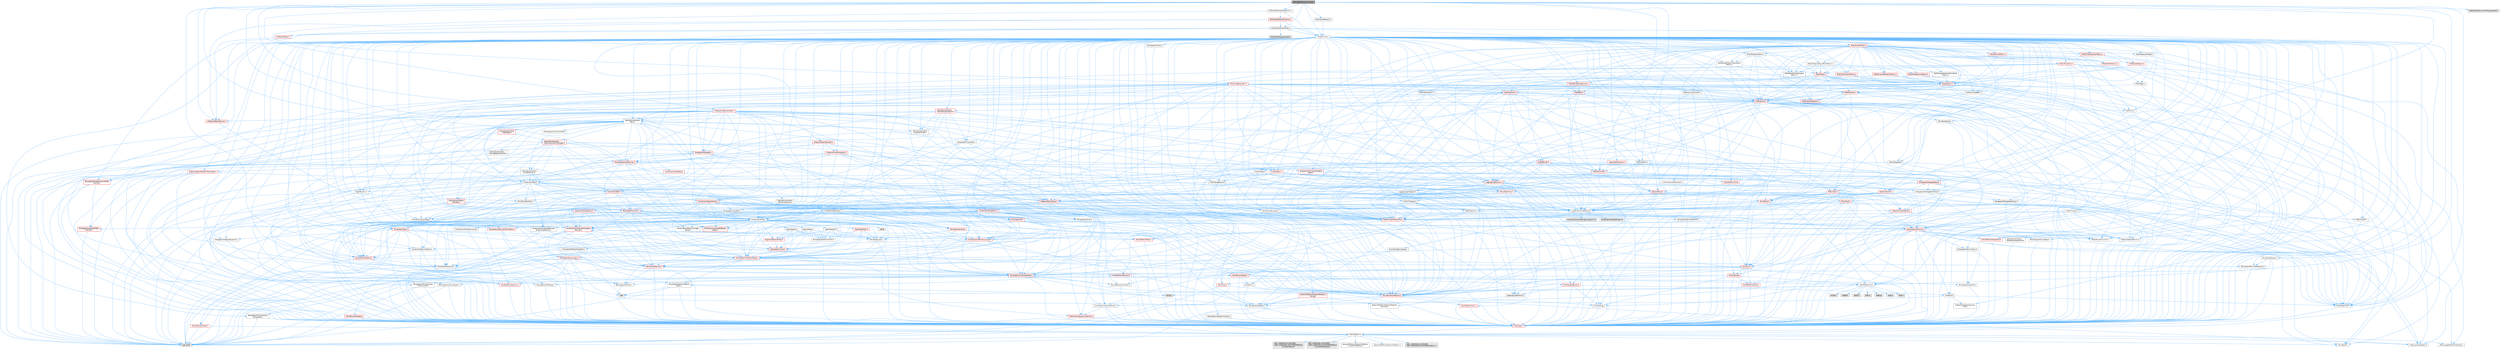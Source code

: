 digraph "EdGraphNode_Comment.h"
{
 // INTERACTIVE_SVG=YES
 // LATEX_PDF_SIZE
  bgcolor="transparent";
  edge [fontname=Helvetica,fontsize=10,labelfontname=Helvetica,labelfontsize=10];
  node [fontname=Helvetica,fontsize=10,shape=box,height=0.2,width=0.4];
  Node1 [id="Node000001",label="EdGraphNode_Comment.h",height=0.2,width=0.4,color="gray40", fillcolor="grey60", style="filled", fontcolor="black",tooltip=" "];
  Node1 -> Node2 [id="edge1_Node000001_Node000002",color="steelblue1",style="solid",tooltip=" "];
  Node2 [id="Node000002",label="Containers/Array.h",height=0.2,width=0.4,color="grey40", fillcolor="white", style="filled",URL="$df/dd0/Array_8h.html",tooltip=" "];
  Node2 -> Node3 [id="edge2_Node000002_Node000003",color="steelblue1",style="solid",tooltip=" "];
  Node3 [id="Node000003",label="CoreTypes.h",height=0.2,width=0.4,color="red", fillcolor="#FFF0F0", style="filled",URL="$dc/dec/CoreTypes_8h.html",tooltip=" "];
  Node3 -> Node4 [id="edge3_Node000003_Node000004",color="steelblue1",style="solid",tooltip=" "];
  Node4 [id="Node000004",label="HAL/Platform.h",height=0.2,width=0.4,color="grey40", fillcolor="white", style="filled",URL="$d9/dd0/Platform_8h.html",tooltip=" "];
  Node4 -> Node5 [id="edge4_Node000004_Node000005",color="steelblue1",style="solid",tooltip=" "];
  Node5 [id="Node000005",label="Misc/Build.h",height=0.2,width=0.4,color="grey40", fillcolor="white", style="filled",URL="$d3/dbb/Build_8h.html",tooltip=" "];
  Node4 -> Node6 [id="edge5_Node000004_Node000006",color="steelblue1",style="solid",tooltip=" "];
  Node6 [id="Node000006",label="Misc/LargeWorldCoordinates.h",height=0.2,width=0.4,color="grey40", fillcolor="white", style="filled",URL="$d2/dcb/LargeWorldCoordinates_8h.html",tooltip=" "];
  Node4 -> Node7 [id="edge6_Node000004_Node000007",color="steelblue1",style="solid",tooltip=" "];
  Node7 [id="Node000007",label="type_traits",height=0.2,width=0.4,color="grey60", fillcolor="#E0E0E0", style="filled",tooltip=" "];
  Node4 -> Node8 [id="edge7_Node000004_Node000008",color="steelblue1",style="solid",tooltip=" "];
  Node8 [id="Node000008",label="PreprocessorHelpers.h",height=0.2,width=0.4,color="grey40", fillcolor="white", style="filled",URL="$db/ddb/PreprocessorHelpers_8h.html",tooltip=" "];
  Node4 -> Node9 [id="edge8_Node000004_Node000009",color="steelblue1",style="solid",tooltip=" "];
  Node9 [id="Node000009",label="UBT_COMPILED_PLATFORM\l/UBT_COMPILED_PLATFORMPlatform\lCompilerPreSetup.h",height=0.2,width=0.4,color="grey60", fillcolor="#E0E0E0", style="filled",tooltip=" "];
  Node4 -> Node10 [id="edge9_Node000004_Node000010",color="steelblue1",style="solid",tooltip=" "];
  Node10 [id="Node000010",label="GenericPlatform/GenericPlatform\lCompilerPreSetup.h",height=0.2,width=0.4,color="grey40", fillcolor="white", style="filled",URL="$d9/dc8/GenericPlatformCompilerPreSetup_8h.html",tooltip=" "];
  Node4 -> Node11 [id="edge10_Node000004_Node000011",color="steelblue1",style="solid",tooltip=" "];
  Node11 [id="Node000011",label="GenericPlatform/GenericPlatform.h",height=0.2,width=0.4,color="grey40", fillcolor="white", style="filled",URL="$d6/d84/GenericPlatform_8h.html",tooltip=" "];
  Node4 -> Node12 [id="edge11_Node000004_Node000012",color="steelblue1",style="solid",tooltip=" "];
  Node12 [id="Node000012",label="UBT_COMPILED_PLATFORM\l/UBT_COMPILED_PLATFORMPlatform.h",height=0.2,width=0.4,color="grey60", fillcolor="#E0E0E0", style="filled",tooltip=" "];
  Node4 -> Node13 [id="edge12_Node000004_Node000013",color="steelblue1",style="solid",tooltip=" "];
  Node13 [id="Node000013",label="UBT_COMPILED_PLATFORM\l/UBT_COMPILED_PLATFORMPlatform\lCompilerSetup.h",height=0.2,width=0.4,color="grey60", fillcolor="#E0E0E0", style="filled",tooltip=" "];
  Node2 -> Node17 [id="edge13_Node000002_Node000017",color="steelblue1",style="solid",tooltip=" "];
  Node17 [id="Node000017",label="Misc/AssertionMacros.h",height=0.2,width=0.4,color="red", fillcolor="#FFF0F0", style="filled",URL="$d0/dfa/AssertionMacros_8h.html",tooltip=" "];
  Node17 -> Node3 [id="edge14_Node000017_Node000003",color="steelblue1",style="solid",tooltip=" "];
  Node17 -> Node4 [id="edge15_Node000017_Node000004",color="steelblue1",style="solid",tooltip=" "];
  Node17 -> Node18 [id="edge16_Node000017_Node000018",color="steelblue1",style="solid",tooltip=" "];
  Node18 [id="Node000018",label="HAL/PlatformMisc.h",height=0.2,width=0.4,color="red", fillcolor="#FFF0F0", style="filled",URL="$d0/df5/PlatformMisc_8h.html",tooltip=" "];
  Node18 -> Node3 [id="edge17_Node000018_Node000003",color="steelblue1",style="solid",tooltip=" "];
  Node17 -> Node8 [id="edge18_Node000017_Node000008",color="steelblue1",style="solid",tooltip=" "];
  Node17 -> Node54 [id="edge19_Node000017_Node000054",color="steelblue1",style="solid",tooltip=" "];
  Node54 [id="Node000054",label="Templates/EnableIf.h",height=0.2,width=0.4,color="grey40", fillcolor="white", style="filled",URL="$d7/d60/EnableIf_8h.html",tooltip=" "];
  Node54 -> Node3 [id="edge20_Node000054_Node000003",color="steelblue1",style="solid",tooltip=" "];
  Node17 -> Node60 [id="edge21_Node000017_Node000060",color="steelblue1",style="solid",tooltip=" "];
  Node60 [id="Node000060",label="Misc/VarArgs.h",height=0.2,width=0.4,color="grey40", fillcolor="white", style="filled",URL="$d5/d6f/VarArgs_8h.html",tooltip=" "];
  Node60 -> Node3 [id="edge22_Node000060_Node000003",color="steelblue1",style="solid",tooltip=" "];
  Node2 -> Node68 [id="edge23_Node000002_Node000068",color="steelblue1",style="solid",tooltip=" "];
  Node68 [id="Node000068",label="Misc/IntrusiveUnsetOptional\lState.h",height=0.2,width=0.4,color="red", fillcolor="#FFF0F0", style="filled",URL="$d2/d0a/IntrusiveUnsetOptionalState_8h.html",tooltip=" "];
  Node2 -> Node70 [id="edge24_Node000002_Node000070",color="steelblue1",style="solid",tooltip=" "];
  Node70 [id="Node000070",label="Misc/ReverseIterate.h",height=0.2,width=0.4,color="red", fillcolor="#FFF0F0", style="filled",URL="$db/de3/ReverseIterate_8h.html",tooltip=" "];
  Node70 -> Node4 [id="edge25_Node000070_Node000004",color="steelblue1",style="solid",tooltip=" "];
  Node2 -> Node72 [id="edge26_Node000002_Node000072",color="steelblue1",style="solid",tooltip=" "];
  Node72 [id="Node000072",label="HAL/UnrealMemory.h",height=0.2,width=0.4,color="red", fillcolor="#FFF0F0", style="filled",URL="$d9/d96/UnrealMemory_8h.html",tooltip=" "];
  Node72 -> Node3 [id="edge27_Node000072_Node000003",color="steelblue1",style="solid",tooltip=" "];
  Node72 -> Node76 [id="edge28_Node000072_Node000076",color="steelblue1",style="solid",tooltip=" "];
  Node76 [id="Node000076",label="HAL/MemoryBase.h",height=0.2,width=0.4,color="red", fillcolor="#FFF0F0", style="filled",URL="$d6/d9f/MemoryBase_8h.html",tooltip=" "];
  Node76 -> Node3 [id="edge29_Node000076_Node000003",color="steelblue1",style="solid",tooltip=" "];
  Node76 -> Node47 [id="edge30_Node000076_Node000047",color="steelblue1",style="solid",tooltip=" "];
  Node47 [id="Node000047",label="HAL/PlatformAtomics.h",height=0.2,width=0.4,color="red", fillcolor="#FFF0F0", style="filled",URL="$d3/d36/PlatformAtomics_8h.html",tooltip=" "];
  Node47 -> Node3 [id="edge31_Node000047_Node000003",color="steelblue1",style="solid",tooltip=" "];
  Node76 -> Node30 [id="edge32_Node000076_Node000030",color="steelblue1",style="solid",tooltip=" "];
  Node30 [id="Node000030",label="HAL/PlatformCrt.h",height=0.2,width=0.4,color="grey40", fillcolor="white", style="filled",URL="$d8/d75/PlatformCrt_8h.html",tooltip=" "];
  Node30 -> Node31 [id="edge33_Node000030_Node000031",color="steelblue1",style="solid",tooltip=" "];
  Node31 [id="Node000031",label="new",height=0.2,width=0.4,color="grey60", fillcolor="#E0E0E0", style="filled",tooltip=" "];
  Node30 -> Node32 [id="edge34_Node000030_Node000032",color="steelblue1",style="solid",tooltip=" "];
  Node32 [id="Node000032",label="wchar.h",height=0.2,width=0.4,color="grey60", fillcolor="#E0E0E0", style="filled",tooltip=" "];
  Node30 -> Node33 [id="edge35_Node000030_Node000033",color="steelblue1",style="solid",tooltip=" "];
  Node33 [id="Node000033",label="stddef.h",height=0.2,width=0.4,color="grey60", fillcolor="#E0E0E0", style="filled",tooltip=" "];
  Node30 -> Node34 [id="edge36_Node000030_Node000034",color="steelblue1",style="solid",tooltip=" "];
  Node34 [id="Node000034",label="stdlib.h",height=0.2,width=0.4,color="grey60", fillcolor="#E0E0E0", style="filled",tooltip=" "];
  Node30 -> Node35 [id="edge37_Node000030_Node000035",color="steelblue1",style="solid",tooltip=" "];
  Node35 [id="Node000035",label="stdio.h",height=0.2,width=0.4,color="grey60", fillcolor="#E0E0E0", style="filled",tooltip=" "];
  Node30 -> Node36 [id="edge38_Node000030_Node000036",color="steelblue1",style="solid",tooltip=" "];
  Node36 [id="Node000036",label="stdarg.h",height=0.2,width=0.4,color="grey60", fillcolor="#E0E0E0", style="filled",tooltip=" "];
  Node30 -> Node37 [id="edge39_Node000030_Node000037",color="steelblue1",style="solid",tooltip=" "];
  Node37 [id="Node000037",label="math.h",height=0.2,width=0.4,color="grey60", fillcolor="#E0E0E0", style="filled",tooltip=" "];
  Node30 -> Node38 [id="edge40_Node000030_Node000038",color="steelblue1",style="solid",tooltip=" "];
  Node38 [id="Node000038",label="float.h",height=0.2,width=0.4,color="grey60", fillcolor="#E0E0E0", style="filled",tooltip=" "];
  Node30 -> Node39 [id="edge41_Node000030_Node000039",color="steelblue1",style="solid",tooltip=" "];
  Node39 [id="Node000039",label="string.h",height=0.2,width=0.4,color="grey60", fillcolor="#E0E0E0", style="filled",tooltip=" "];
  Node76 -> Node77 [id="edge42_Node000076_Node000077",color="steelblue1",style="solid",tooltip=" "];
  Node77 [id="Node000077",label="Misc/Exec.h",height=0.2,width=0.4,color="grey40", fillcolor="white", style="filled",URL="$de/ddb/Exec_8h.html",tooltip=" "];
  Node77 -> Node3 [id="edge43_Node000077_Node000003",color="steelblue1",style="solid",tooltip=" "];
  Node77 -> Node17 [id="edge44_Node000077_Node000017",color="steelblue1",style="solid",tooltip=" "];
  Node76 -> Node78 [id="edge45_Node000076_Node000078",color="steelblue1",style="solid",tooltip=" "];
  Node78 [id="Node000078",label="Misc/OutputDevice.h",height=0.2,width=0.4,color="red", fillcolor="#FFF0F0", style="filled",URL="$d7/d32/OutputDevice_8h.html",tooltip=" "];
  Node78 -> Node25 [id="edge46_Node000078_Node000025",color="steelblue1",style="solid",tooltip=" "];
  Node25 [id="Node000025",label="CoreFwd.h",height=0.2,width=0.4,color="grey40", fillcolor="white", style="filled",URL="$d1/d1e/CoreFwd_8h.html",tooltip=" "];
  Node25 -> Node3 [id="edge47_Node000025_Node000003",color="steelblue1",style="solid",tooltip=" "];
  Node25 -> Node26 [id="edge48_Node000025_Node000026",color="steelblue1",style="solid",tooltip=" "];
  Node26 [id="Node000026",label="Containers/ContainersFwd.h",height=0.2,width=0.4,color="grey40", fillcolor="white", style="filled",URL="$d4/d0a/ContainersFwd_8h.html",tooltip=" "];
  Node26 -> Node4 [id="edge49_Node000026_Node000004",color="steelblue1",style="solid",tooltip=" "];
  Node26 -> Node3 [id="edge50_Node000026_Node000003",color="steelblue1",style="solid",tooltip=" "];
  Node26 -> Node23 [id="edge51_Node000026_Node000023",color="steelblue1",style="solid",tooltip=" "];
  Node23 [id="Node000023",label="Traits/IsContiguousContainer.h",height=0.2,width=0.4,color="red", fillcolor="#FFF0F0", style="filled",URL="$d5/d3c/IsContiguousContainer_8h.html",tooltip=" "];
  Node23 -> Node3 [id="edge52_Node000023_Node000003",color="steelblue1",style="solid",tooltip=" "];
  Node25 -> Node27 [id="edge53_Node000025_Node000027",color="steelblue1",style="solid",tooltip=" "];
  Node27 [id="Node000027",label="Math/MathFwd.h",height=0.2,width=0.4,color="grey40", fillcolor="white", style="filled",URL="$d2/d10/MathFwd_8h.html",tooltip=" "];
  Node27 -> Node4 [id="edge54_Node000027_Node000004",color="steelblue1",style="solid",tooltip=" "];
  Node25 -> Node28 [id="edge55_Node000025_Node000028",color="steelblue1",style="solid",tooltip=" "];
  Node28 [id="Node000028",label="UObject/UObjectHierarchy\lFwd.h",height=0.2,width=0.4,color="grey40", fillcolor="white", style="filled",URL="$d3/d13/UObjectHierarchyFwd_8h.html",tooltip=" "];
  Node78 -> Node3 [id="edge56_Node000078_Node000003",color="steelblue1",style="solid",tooltip=" "];
  Node78 -> Node79 [id="edge57_Node000078_Node000079",color="steelblue1",style="solid",tooltip=" "];
  Node79 [id="Node000079",label="Logging/LogVerbosity.h",height=0.2,width=0.4,color="grey40", fillcolor="white", style="filled",URL="$d2/d8f/LogVerbosity_8h.html",tooltip=" "];
  Node79 -> Node3 [id="edge58_Node000079_Node000003",color="steelblue1",style="solid",tooltip=" "];
  Node78 -> Node60 [id="edge59_Node000078_Node000060",color="steelblue1",style="solid",tooltip=" "];
  Node72 -> Node89 [id="edge60_Node000072_Node000089",color="steelblue1",style="solid",tooltip=" "];
  Node89 [id="Node000089",label="HAL/PlatformMemory.h",height=0.2,width=0.4,color="red", fillcolor="#FFF0F0", style="filled",URL="$de/d68/PlatformMemory_8h.html",tooltip=" "];
  Node89 -> Node3 [id="edge61_Node000089_Node000003",color="steelblue1",style="solid",tooltip=" "];
  Node72 -> Node92 [id="edge62_Node000072_Node000092",color="steelblue1",style="solid",tooltip=" "];
  Node92 [id="Node000092",label="Templates/IsPointer.h",height=0.2,width=0.4,color="grey40", fillcolor="white", style="filled",URL="$d7/d05/IsPointer_8h.html",tooltip=" "];
  Node92 -> Node3 [id="edge63_Node000092_Node000003",color="steelblue1",style="solid",tooltip=" "];
  Node2 -> Node93 [id="edge64_Node000002_Node000093",color="steelblue1",style="solid",tooltip=" "];
  Node93 [id="Node000093",label="Templates/UnrealTypeTraits.h",height=0.2,width=0.4,color="red", fillcolor="#FFF0F0", style="filled",URL="$d2/d2d/UnrealTypeTraits_8h.html",tooltip=" "];
  Node93 -> Node3 [id="edge65_Node000093_Node000003",color="steelblue1",style="solid",tooltip=" "];
  Node93 -> Node92 [id="edge66_Node000093_Node000092",color="steelblue1",style="solid",tooltip=" "];
  Node93 -> Node17 [id="edge67_Node000093_Node000017",color="steelblue1",style="solid",tooltip=" "];
  Node93 -> Node85 [id="edge68_Node000093_Node000085",color="steelblue1",style="solid",tooltip=" "];
  Node85 [id="Node000085",label="Templates/AndOrNot.h",height=0.2,width=0.4,color="grey40", fillcolor="white", style="filled",URL="$db/d0a/AndOrNot_8h.html",tooltip=" "];
  Node85 -> Node3 [id="edge69_Node000085_Node000003",color="steelblue1",style="solid",tooltip=" "];
  Node93 -> Node54 [id="edge70_Node000093_Node000054",color="steelblue1",style="solid",tooltip=" "];
  Node93 -> Node94 [id="edge71_Node000093_Node000094",color="steelblue1",style="solid",tooltip=" "];
  Node94 [id="Node000094",label="Templates/IsArithmetic.h",height=0.2,width=0.4,color="grey40", fillcolor="white", style="filled",URL="$d2/d5d/IsArithmetic_8h.html",tooltip=" "];
  Node94 -> Node3 [id="edge72_Node000094_Node000003",color="steelblue1",style="solid",tooltip=" "];
  Node93 -> Node96 [id="edge73_Node000093_Node000096",color="steelblue1",style="solid",tooltip=" "];
  Node96 [id="Node000096",label="Templates/IsPODType.h",height=0.2,width=0.4,color="grey40", fillcolor="white", style="filled",URL="$d7/db1/IsPODType_8h.html",tooltip=" "];
  Node96 -> Node3 [id="edge74_Node000096_Node000003",color="steelblue1",style="solid",tooltip=" "];
  Node93 -> Node97 [id="edge75_Node000093_Node000097",color="steelblue1",style="solid",tooltip=" "];
  Node97 [id="Node000097",label="Templates/IsUECoreType.h",height=0.2,width=0.4,color="grey40", fillcolor="white", style="filled",URL="$d1/db8/IsUECoreType_8h.html",tooltip=" "];
  Node97 -> Node3 [id="edge76_Node000097_Node000003",color="steelblue1",style="solid",tooltip=" "];
  Node97 -> Node7 [id="edge77_Node000097_Node000007",color="steelblue1",style="solid",tooltip=" "];
  Node93 -> Node86 [id="edge78_Node000093_Node000086",color="steelblue1",style="solid",tooltip=" "];
  Node86 [id="Node000086",label="Templates/IsTriviallyCopy\lConstructible.h",height=0.2,width=0.4,color="grey40", fillcolor="white", style="filled",URL="$d3/d78/IsTriviallyCopyConstructible_8h.html",tooltip=" "];
  Node86 -> Node3 [id="edge79_Node000086_Node000003",color="steelblue1",style="solid",tooltip=" "];
  Node86 -> Node7 [id="edge80_Node000086_Node000007",color="steelblue1",style="solid",tooltip=" "];
  Node2 -> Node98 [id="edge81_Node000002_Node000098",color="steelblue1",style="solid",tooltip=" "];
  Node98 [id="Node000098",label="Templates/UnrealTemplate.h",height=0.2,width=0.4,color="red", fillcolor="#FFF0F0", style="filled",URL="$d4/d24/UnrealTemplate_8h.html",tooltip=" "];
  Node98 -> Node3 [id="edge82_Node000098_Node000003",color="steelblue1",style="solid",tooltip=" "];
  Node98 -> Node92 [id="edge83_Node000098_Node000092",color="steelblue1",style="solid",tooltip=" "];
  Node98 -> Node72 [id="edge84_Node000098_Node000072",color="steelblue1",style="solid",tooltip=" "];
  Node98 -> Node93 [id="edge85_Node000098_Node000093",color="steelblue1",style="solid",tooltip=" "];
  Node98 -> Node101 [id="edge86_Node000098_Node000101",color="steelblue1",style="solid",tooltip=" "];
  Node101 [id="Node000101",label="Templates/RemoveReference.h",height=0.2,width=0.4,color="grey40", fillcolor="white", style="filled",URL="$da/dbe/RemoveReference_8h.html",tooltip=" "];
  Node101 -> Node3 [id="edge87_Node000101_Node000003",color="steelblue1",style="solid",tooltip=" "];
  Node98 -> Node62 [id="edge88_Node000098_Node000062",color="steelblue1",style="solid",tooltip=" "];
  Node62 [id="Node000062",label="Templates/Requires.h",height=0.2,width=0.4,color="grey40", fillcolor="white", style="filled",URL="$dc/d96/Requires_8h.html",tooltip=" "];
  Node62 -> Node54 [id="edge89_Node000062_Node000054",color="steelblue1",style="solid",tooltip=" "];
  Node62 -> Node7 [id="edge90_Node000062_Node000007",color="steelblue1",style="solid",tooltip=" "];
  Node98 -> Node102 [id="edge91_Node000098_Node000102",color="steelblue1",style="solid",tooltip=" "];
  Node102 [id="Node000102",label="Templates/TypeCompatible\lBytes.h",height=0.2,width=0.4,color="grey40", fillcolor="white", style="filled",URL="$df/d0a/TypeCompatibleBytes_8h.html",tooltip=" "];
  Node102 -> Node3 [id="edge92_Node000102_Node000003",color="steelblue1",style="solid",tooltip=" "];
  Node102 -> Node39 [id="edge93_Node000102_Node000039",color="steelblue1",style="solid",tooltip=" "];
  Node102 -> Node31 [id="edge94_Node000102_Node000031",color="steelblue1",style="solid",tooltip=" "];
  Node102 -> Node7 [id="edge95_Node000102_Node000007",color="steelblue1",style="solid",tooltip=" "];
  Node98 -> Node23 [id="edge96_Node000098_Node000023",color="steelblue1",style="solid",tooltip=" "];
  Node98 -> Node7 [id="edge97_Node000098_Node000007",color="steelblue1",style="solid",tooltip=" "];
  Node2 -> Node104 [id="edge98_Node000002_Node000104",color="steelblue1",style="solid",tooltip=" "];
  Node104 [id="Node000104",label="Containers/AllowShrinking.h",height=0.2,width=0.4,color="grey40", fillcolor="white", style="filled",URL="$d7/d1a/AllowShrinking_8h.html",tooltip=" "];
  Node104 -> Node3 [id="edge99_Node000104_Node000003",color="steelblue1",style="solid",tooltip=" "];
  Node2 -> Node105 [id="edge100_Node000002_Node000105",color="steelblue1",style="solid",tooltip=" "];
  Node105 [id="Node000105",label="Containers/ContainerAllocation\lPolicies.h",height=0.2,width=0.4,color="red", fillcolor="#FFF0F0", style="filled",URL="$d7/dff/ContainerAllocationPolicies_8h.html",tooltip=" "];
  Node105 -> Node3 [id="edge101_Node000105_Node000003",color="steelblue1",style="solid",tooltip=" "];
  Node105 -> Node105 [id="edge102_Node000105_Node000105",color="steelblue1",style="solid",tooltip=" "];
  Node105 -> Node107 [id="edge103_Node000105_Node000107",color="steelblue1",style="solid",tooltip=" "];
  Node107 [id="Node000107",label="HAL/PlatformMath.h",height=0.2,width=0.4,color="red", fillcolor="#FFF0F0", style="filled",URL="$dc/d53/PlatformMath_8h.html",tooltip=" "];
  Node107 -> Node3 [id="edge104_Node000107_Node000003",color="steelblue1",style="solid",tooltip=" "];
  Node105 -> Node72 [id="edge105_Node000105_Node000072",color="steelblue1",style="solid",tooltip=" "];
  Node105 -> Node40 [id="edge106_Node000105_Node000040",color="steelblue1",style="solid",tooltip=" "];
  Node40 [id="Node000040",label="Math/NumericLimits.h",height=0.2,width=0.4,color="grey40", fillcolor="white", style="filled",URL="$df/d1b/NumericLimits_8h.html",tooltip=" "];
  Node40 -> Node3 [id="edge107_Node000040_Node000003",color="steelblue1",style="solid",tooltip=" "];
  Node105 -> Node17 [id="edge108_Node000105_Node000017",color="steelblue1",style="solid",tooltip=" "];
  Node105 -> Node116 [id="edge109_Node000105_Node000116",color="steelblue1",style="solid",tooltip=" "];
  Node116 [id="Node000116",label="Templates/MemoryOps.h",height=0.2,width=0.4,color="red", fillcolor="#FFF0F0", style="filled",URL="$db/dea/MemoryOps_8h.html",tooltip=" "];
  Node116 -> Node3 [id="edge110_Node000116_Node000003",color="steelblue1",style="solid",tooltip=" "];
  Node116 -> Node72 [id="edge111_Node000116_Node000072",color="steelblue1",style="solid",tooltip=" "];
  Node116 -> Node87 [id="edge112_Node000116_Node000087",color="steelblue1",style="solid",tooltip=" "];
  Node87 [id="Node000087",label="Templates/IsTriviallyCopy\lAssignable.h",height=0.2,width=0.4,color="grey40", fillcolor="white", style="filled",URL="$d2/df2/IsTriviallyCopyAssignable_8h.html",tooltip=" "];
  Node87 -> Node3 [id="edge113_Node000087_Node000003",color="steelblue1",style="solid",tooltip=" "];
  Node87 -> Node7 [id="edge114_Node000087_Node000007",color="steelblue1",style="solid",tooltip=" "];
  Node116 -> Node86 [id="edge115_Node000116_Node000086",color="steelblue1",style="solid",tooltip=" "];
  Node116 -> Node62 [id="edge116_Node000116_Node000062",color="steelblue1",style="solid",tooltip=" "];
  Node116 -> Node93 [id="edge117_Node000116_Node000093",color="steelblue1",style="solid",tooltip=" "];
  Node116 -> Node31 [id="edge118_Node000116_Node000031",color="steelblue1",style="solid",tooltip=" "];
  Node116 -> Node7 [id="edge119_Node000116_Node000007",color="steelblue1",style="solid",tooltip=" "];
  Node105 -> Node102 [id="edge120_Node000105_Node000102",color="steelblue1",style="solid",tooltip=" "];
  Node105 -> Node7 [id="edge121_Node000105_Node000007",color="steelblue1",style="solid",tooltip=" "];
  Node2 -> Node117 [id="edge122_Node000002_Node000117",color="steelblue1",style="solid",tooltip=" "];
  Node117 [id="Node000117",label="Containers/ContainerElement\lTypeCompatibility.h",height=0.2,width=0.4,color="grey40", fillcolor="white", style="filled",URL="$df/ddf/ContainerElementTypeCompatibility_8h.html",tooltip=" "];
  Node117 -> Node3 [id="edge123_Node000117_Node000003",color="steelblue1",style="solid",tooltip=" "];
  Node117 -> Node93 [id="edge124_Node000117_Node000093",color="steelblue1",style="solid",tooltip=" "];
  Node2 -> Node118 [id="edge125_Node000002_Node000118",color="steelblue1",style="solid",tooltip=" "];
  Node118 [id="Node000118",label="Serialization/Archive.h",height=0.2,width=0.4,color="red", fillcolor="#FFF0F0", style="filled",URL="$d7/d3b/Archive_8h.html",tooltip=" "];
  Node118 -> Node25 [id="edge126_Node000118_Node000025",color="steelblue1",style="solid",tooltip=" "];
  Node118 -> Node3 [id="edge127_Node000118_Node000003",color="steelblue1",style="solid",tooltip=" "];
  Node118 -> Node119 [id="edge128_Node000118_Node000119",color="steelblue1",style="solid",tooltip=" "];
  Node119 [id="Node000119",label="HAL/PlatformProperties.h",height=0.2,width=0.4,color="red", fillcolor="#FFF0F0", style="filled",URL="$d9/db0/PlatformProperties_8h.html",tooltip=" "];
  Node119 -> Node3 [id="edge129_Node000119_Node000003",color="steelblue1",style="solid",tooltip=" "];
  Node118 -> Node122 [id="edge130_Node000118_Node000122",color="steelblue1",style="solid",tooltip=" "];
  Node122 [id="Node000122",label="Internationalization\l/TextNamespaceFwd.h",height=0.2,width=0.4,color="grey40", fillcolor="white", style="filled",URL="$d8/d97/TextNamespaceFwd_8h.html",tooltip=" "];
  Node122 -> Node3 [id="edge131_Node000122_Node000003",color="steelblue1",style="solid",tooltip=" "];
  Node118 -> Node27 [id="edge132_Node000118_Node000027",color="steelblue1",style="solid",tooltip=" "];
  Node118 -> Node17 [id="edge133_Node000118_Node000017",color="steelblue1",style="solid",tooltip=" "];
  Node118 -> Node5 [id="edge134_Node000118_Node000005",color="steelblue1",style="solid",tooltip=" "];
  Node118 -> Node123 [id="edge135_Node000118_Node000123",color="steelblue1",style="solid",tooltip=" "];
  Node123 [id="Node000123",label="Misc/EngineVersionBase.h",height=0.2,width=0.4,color="grey40", fillcolor="white", style="filled",URL="$d5/d2b/EngineVersionBase_8h.html",tooltip=" "];
  Node123 -> Node3 [id="edge136_Node000123_Node000003",color="steelblue1",style="solid",tooltip=" "];
  Node118 -> Node60 [id="edge137_Node000118_Node000060",color="steelblue1",style="solid",tooltip=" "];
  Node118 -> Node54 [id="edge138_Node000118_Node000054",color="steelblue1",style="solid",tooltip=" "];
  Node118 -> Node126 [id="edge139_Node000118_Node000126",color="steelblue1",style="solid",tooltip=" "];
  Node126 [id="Node000126",label="Templates/IsEnumClass.h",height=0.2,width=0.4,color="grey40", fillcolor="white", style="filled",URL="$d7/d15/IsEnumClass_8h.html",tooltip=" "];
  Node126 -> Node3 [id="edge140_Node000126_Node000003",color="steelblue1",style="solid",tooltip=" "];
  Node126 -> Node85 [id="edge141_Node000126_Node000085",color="steelblue1",style="solid",tooltip=" "];
  Node118 -> Node98 [id="edge142_Node000118_Node000098",color="steelblue1",style="solid",tooltip=" "];
  Node118 -> Node127 [id="edge143_Node000118_Node000127",color="steelblue1",style="solid",tooltip=" "];
  Node127 [id="Node000127",label="UObject/ObjectVersion.h",height=0.2,width=0.4,color="grey40", fillcolor="white", style="filled",URL="$da/d63/ObjectVersion_8h.html",tooltip=" "];
  Node127 -> Node3 [id="edge144_Node000127_Node000003",color="steelblue1",style="solid",tooltip=" "];
  Node2 -> Node128 [id="edge145_Node000002_Node000128",color="steelblue1",style="solid",tooltip=" "];
  Node128 [id="Node000128",label="Serialization/MemoryImage\lWriter.h",height=0.2,width=0.4,color="grey40", fillcolor="white", style="filled",URL="$d0/d08/MemoryImageWriter_8h.html",tooltip=" "];
  Node128 -> Node3 [id="edge146_Node000128_Node000003",color="steelblue1",style="solid",tooltip=" "];
  Node128 -> Node129 [id="edge147_Node000128_Node000129",color="steelblue1",style="solid",tooltip=" "];
  Node129 [id="Node000129",label="Serialization/MemoryLayout.h",height=0.2,width=0.4,color="red", fillcolor="#FFF0F0", style="filled",URL="$d7/d66/MemoryLayout_8h.html",tooltip=" "];
  Node129 -> Node132 [id="edge148_Node000129_Node000132",color="steelblue1",style="solid",tooltip=" "];
  Node132 [id="Node000132",label="Containers/EnumAsByte.h",height=0.2,width=0.4,color="grey40", fillcolor="white", style="filled",URL="$d6/d9a/EnumAsByte_8h.html",tooltip=" "];
  Node132 -> Node3 [id="edge149_Node000132_Node000003",color="steelblue1",style="solid",tooltip=" "];
  Node132 -> Node96 [id="edge150_Node000132_Node000096",color="steelblue1",style="solid",tooltip=" "];
  Node132 -> Node133 [id="edge151_Node000132_Node000133",color="steelblue1",style="solid",tooltip=" "];
  Node133 [id="Node000133",label="Templates/TypeHash.h",height=0.2,width=0.4,color="red", fillcolor="#FFF0F0", style="filled",URL="$d1/d62/TypeHash_8h.html",tooltip=" "];
  Node133 -> Node3 [id="edge152_Node000133_Node000003",color="steelblue1",style="solid",tooltip=" "];
  Node133 -> Node62 [id="edge153_Node000133_Node000062",color="steelblue1",style="solid",tooltip=" "];
  Node133 -> Node134 [id="edge154_Node000133_Node000134",color="steelblue1",style="solid",tooltip=" "];
  Node134 [id="Node000134",label="Misc/Crc.h",height=0.2,width=0.4,color="red", fillcolor="#FFF0F0", style="filled",URL="$d4/dd2/Crc_8h.html",tooltip=" "];
  Node134 -> Node3 [id="edge155_Node000134_Node000003",color="steelblue1",style="solid",tooltip=" "];
  Node134 -> Node74 [id="edge156_Node000134_Node000074",color="steelblue1",style="solid",tooltip=" "];
  Node74 [id="Node000074",label="HAL/PlatformString.h",height=0.2,width=0.4,color="red", fillcolor="#FFF0F0", style="filled",URL="$db/db5/PlatformString_8h.html",tooltip=" "];
  Node74 -> Node3 [id="edge157_Node000074_Node000003",color="steelblue1",style="solid",tooltip=" "];
  Node134 -> Node17 [id="edge158_Node000134_Node000017",color="steelblue1",style="solid",tooltip=" "];
  Node134 -> Node135 [id="edge159_Node000134_Node000135",color="steelblue1",style="solid",tooltip=" "];
  Node135 [id="Node000135",label="Misc/CString.h",height=0.2,width=0.4,color="red", fillcolor="#FFF0F0", style="filled",URL="$d2/d49/CString_8h.html",tooltip=" "];
  Node135 -> Node3 [id="edge160_Node000135_Node000003",color="steelblue1",style="solid",tooltip=" "];
  Node135 -> Node30 [id="edge161_Node000135_Node000030",color="steelblue1",style="solid",tooltip=" "];
  Node135 -> Node74 [id="edge162_Node000135_Node000074",color="steelblue1",style="solid",tooltip=" "];
  Node135 -> Node17 [id="edge163_Node000135_Node000017",color="steelblue1",style="solid",tooltip=" "];
  Node135 -> Node136 [id="edge164_Node000135_Node000136",color="steelblue1",style="solid",tooltip=" "];
  Node136 [id="Node000136",label="Misc/Char.h",height=0.2,width=0.4,color="red", fillcolor="#FFF0F0", style="filled",URL="$d0/d58/Char_8h.html",tooltip=" "];
  Node136 -> Node3 [id="edge165_Node000136_Node000003",color="steelblue1",style="solid",tooltip=" "];
  Node136 -> Node7 [id="edge166_Node000136_Node000007",color="steelblue1",style="solid",tooltip=" "];
  Node135 -> Node60 [id="edge167_Node000135_Node000060",color="steelblue1",style="solid",tooltip=" "];
  Node134 -> Node136 [id="edge168_Node000134_Node000136",color="steelblue1",style="solid",tooltip=" "];
  Node134 -> Node93 [id="edge169_Node000134_Node000093",color="steelblue1",style="solid",tooltip=" "];
  Node133 -> Node7 [id="edge170_Node000133_Node000007",color="steelblue1",style="solid",tooltip=" "];
  Node129 -> Node72 [id="edge171_Node000129_Node000072",color="steelblue1",style="solid",tooltip=" "];
  Node129 -> Node54 [id="edge172_Node000129_Node000054",color="steelblue1",style="solid",tooltip=" "];
  Node129 -> Node98 [id="edge173_Node000129_Node000098",color="steelblue1",style="solid",tooltip=" "];
  Node2 -> Node142 [id="edge174_Node000002_Node000142",color="steelblue1",style="solid",tooltip=" "];
  Node142 [id="Node000142",label="Algo/Heapify.h",height=0.2,width=0.4,color="grey40", fillcolor="white", style="filled",URL="$d0/d2a/Heapify_8h.html",tooltip=" "];
  Node142 -> Node143 [id="edge175_Node000142_Node000143",color="steelblue1",style="solid",tooltip=" "];
  Node143 [id="Node000143",label="Algo/Impl/BinaryHeap.h",height=0.2,width=0.4,color="red", fillcolor="#FFF0F0", style="filled",URL="$d7/da3/Algo_2Impl_2BinaryHeap_8h.html",tooltip=" "];
  Node143 -> Node144 [id="edge176_Node000143_Node000144",color="steelblue1",style="solid",tooltip=" "];
  Node144 [id="Node000144",label="Templates/Invoke.h",height=0.2,width=0.4,color="red", fillcolor="#FFF0F0", style="filled",URL="$d7/deb/Invoke_8h.html",tooltip=" "];
  Node144 -> Node3 [id="edge177_Node000144_Node000003",color="steelblue1",style="solid",tooltip=" "];
  Node144 -> Node98 [id="edge178_Node000144_Node000098",color="steelblue1",style="solid",tooltip=" "];
  Node144 -> Node7 [id="edge179_Node000144_Node000007",color="steelblue1",style="solid",tooltip=" "];
  Node143 -> Node7 [id="edge180_Node000143_Node000007",color="steelblue1",style="solid",tooltip=" "];
  Node142 -> Node148 [id="edge181_Node000142_Node000148",color="steelblue1",style="solid",tooltip=" "];
  Node148 [id="Node000148",label="Templates/IdentityFunctor.h",height=0.2,width=0.4,color="grey40", fillcolor="white", style="filled",URL="$d7/d2e/IdentityFunctor_8h.html",tooltip=" "];
  Node148 -> Node4 [id="edge182_Node000148_Node000004",color="steelblue1",style="solid",tooltip=" "];
  Node142 -> Node144 [id="edge183_Node000142_Node000144",color="steelblue1",style="solid",tooltip=" "];
  Node142 -> Node149 [id="edge184_Node000142_Node000149",color="steelblue1",style="solid",tooltip=" "];
  Node149 [id="Node000149",label="Templates/Less.h",height=0.2,width=0.4,color="grey40", fillcolor="white", style="filled",URL="$de/dc8/Less_8h.html",tooltip=" "];
  Node149 -> Node3 [id="edge185_Node000149_Node000003",color="steelblue1",style="solid",tooltip=" "];
  Node149 -> Node98 [id="edge186_Node000149_Node000098",color="steelblue1",style="solid",tooltip=" "];
  Node142 -> Node98 [id="edge187_Node000142_Node000098",color="steelblue1",style="solid",tooltip=" "];
  Node2 -> Node150 [id="edge188_Node000002_Node000150",color="steelblue1",style="solid",tooltip=" "];
  Node150 [id="Node000150",label="Algo/HeapSort.h",height=0.2,width=0.4,color="grey40", fillcolor="white", style="filled",URL="$d3/d92/HeapSort_8h.html",tooltip=" "];
  Node150 -> Node143 [id="edge189_Node000150_Node000143",color="steelblue1",style="solid",tooltip=" "];
  Node150 -> Node148 [id="edge190_Node000150_Node000148",color="steelblue1",style="solid",tooltip=" "];
  Node150 -> Node149 [id="edge191_Node000150_Node000149",color="steelblue1",style="solid",tooltip=" "];
  Node150 -> Node98 [id="edge192_Node000150_Node000098",color="steelblue1",style="solid",tooltip=" "];
  Node2 -> Node151 [id="edge193_Node000002_Node000151",color="steelblue1",style="solid",tooltip=" "];
  Node151 [id="Node000151",label="Algo/IsHeap.h",height=0.2,width=0.4,color="grey40", fillcolor="white", style="filled",URL="$de/d32/IsHeap_8h.html",tooltip=" "];
  Node151 -> Node143 [id="edge194_Node000151_Node000143",color="steelblue1",style="solid",tooltip=" "];
  Node151 -> Node148 [id="edge195_Node000151_Node000148",color="steelblue1",style="solid",tooltip=" "];
  Node151 -> Node144 [id="edge196_Node000151_Node000144",color="steelblue1",style="solid",tooltip=" "];
  Node151 -> Node149 [id="edge197_Node000151_Node000149",color="steelblue1",style="solid",tooltip=" "];
  Node151 -> Node98 [id="edge198_Node000151_Node000098",color="steelblue1",style="solid",tooltip=" "];
  Node2 -> Node143 [id="edge199_Node000002_Node000143",color="steelblue1",style="solid",tooltip=" "];
  Node2 -> Node152 [id="edge200_Node000002_Node000152",color="steelblue1",style="solid",tooltip=" "];
  Node152 [id="Node000152",label="Algo/StableSort.h",height=0.2,width=0.4,color="red", fillcolor="#FFF0F0", style="filled",URL="$d7/d3c/StableSort_8h.html",tooltip=" "];
  Node152 -> Node148 [id="edge201_Node000152_Node000148",color="steelblue1",style="solid",tooltip=" "];
  Node152 -> Node144 [id="edge202_Node000152_Node000144",color="steelblue1",style="solid",tooltip=" "];
  Node152 -> Node149 [id="edge203_Node000152_Node000149",color="steelblue1",style="solid",tooltip=" "];
  Node152 -> Node98 [id="edge204_Node000152_Node000098",color="steelblue1",style="solid",tooltip=" "];
  Node2 -> Node155 [id="edge205_Node000002_Node000155",color="steelblue1",style="solid",tooltip=" "];
  Node155 [id="Node000155",label="Concepts/GetTypeHashable.h",height=0.2,width=0.4,color="grey40", fillcolor="white", style="filled",URL="$d3/da2/GetTypeHashable_8h.html",tooltip=" "];
  Node155 -> Node3 [id="edge206_Node000155_Node000003",color="steelblue1",style="solid",tooltip=" "];
  Node155 -> Node133 [id="edge207_Node000155_Node000133",color="steelblue1",style="solid",tooltip=" "];
  Node2 -> Node148 [id="edge208_Node000002_Node000148",color="steelblue1",style="solid",tooltip=" "];
  Node2 -> Node144 [id="edge209_Node000002_Node000144",color="steelblue1",style="solid",tooltip=" "];
  Node2 -> Node149 [id="edge210_Node000002_Node000149",color="steelblue1",style="solid",tooltip=" "];
  Node2 -> Node156 [id="edge211_Node000002_Node000156",color="steelblue1",style="solid",tooltip=" "];
  Node156 [id="Node000156",label="Templates/LosesQualifiers\lFromTo.h",height=0.2,width=0.4,color="red", fillcolor="#FFF0F0", style="filled",URL="$d2/db3/LosesQualifiersFromTo_8h.html",tooltip=" "];
  Node156 -> Node7 [id="edge212_Node000156_Node000007",color="steelblue1",style="solid",tooltip=" "];
  Node2 -> Node62 [id="edge213_Node000002_Node000062",color="steelblue1",style="solid",tooltip=" "];
  Node2 -> Node157 [id="edge214_Node000002_Node000157",color="steelblue1",style="solid",tooltip=" "];
  Node157 [id="Node000157",label="Templates/Sorting.h",height=0.2,width=0.4,color="red", fillcolor="#FFF0F0", style="filled",URL="$d3/d9e/Sorting_8h.html",tooltip=" "];
  Node157 -> Node3 [id="edge215_Node000157_Node000003",color="steelblue1",style="solid",tooltip=" "];
  Node157 -> Node107 [id="edge216_Node000157_Node000107",color="steelblue1",style="solid",tooltip=" "];
  Node157 -> Node149 [id="edge217_Node000157_Node000149",color="steelblue1",style="solid",tooltip=" "];
  Node2 -> Node161 [id="edge218_Node000002_Node000161",color="steelblue1",style="solid",tooltip=" "];
  Node161 [id="Node000161",label="Templates/AlignmentTemplates.h",height=0.2,width=0.4,color="red", fillcolor="#FFF0F0", style="filled",URL="$dd/d32/AlignmentTemplates_8h.html",tooltip=" "];
  Node161 -> Node3 [id="edge219_Node000161_Node000003",color="steelblue1",style="solid",tooltip=" "];
  Node161 -> Node92 [id="edge220_Node000161_Node000092",color="steelblue1",style="solid",tooltip=" "];
  Node2 -> Node21 [id="edge221_Node000002_Node000021",color="steelblue1",style="solid",tooltip=" "];
  Node21 [id="Node000021",label="Traits/ElementType.h",height=0.2,width=0.4,color="red", fillcolor="#FFF0F0", style="filled",URL="$d5/d4f/ElementType_8h.html",tooltip=" "];
  Node21 -> Node4 [id="edge222_Node000021_Node000004",color="steelblue1",style="solid",tooltip=" "];
  Node21 -> Node7 [id="edge223_Node000021_Node000007",color="steelblue1",style="solid",tooltip=" "];
  Node2 -> Node113 [id="edge224_Node000002_Node000113",color="steelblue1",style="solid",tooltip=" "];
  Node113 [id="Node000113",label="limits",height=0.2,width=0.4,color="grey60", fillcolor="#E0E0E0", style="filled",tooltip=" "];
  Node2 -> Node7 [id="edge225_Node000002_Node000007",color="steelblue1",style="solid",tooltip=" "];
  Node1 -> Node132 [id="edge226_Node000001_Node000132",color="steelblue1",style="solid",tooltip=" "];
  Node1 -> Node162 [id="edge227_Node000001_Node000162",color="steelblue1",style="solid",tooltip=" "];
  Node162 [id="Node000162",label="Containers/UnrealString.h",height=0.2,width=0.4,color="grey40", fillcolor="white", style="filled",URL="$d5/dba/UnrealString_8h.html",tooltip=" "];
  Node162 -> Node163 [id="edge228_Node000162_Node000163",color="steelblue1",style="solid",tooltip=" "];
  Node163 [id="Node000163",label="Containers/UnrealStringIncludes.h.inl",height=0.2,width=0.4,color="grey60", fillcolor="#E0E0E0", style="filled",tooltip=" "];
  Node162 -> Node164 [id="edge229_Node000162_Node000164",color="steelblue1",style="solid",tooltip=" "];
  Node164 [id="Node000164",label="Containers/UnrealString.h.inl",height=0.2,width=0.4,color="grey60", fillcolor="#E0E0E0", style="filled",tooltip=" "];
  Node162 -> Node165 [id="edge230_Node000162_Node000165",color="steelblue1",style="solid",tooltip=" "];
  Node165 [id="Node000165",label="Misc/StringFormatArg.h",height=0.2,width=0.4,color="grey40", fillcolor="white", style="filled",URL="$d2/d16/StringFormatArg_8h.html",tooltip=" "];
  Node165 -> Node26 [id="edge231_Node000165_Node000026",color="steelblue1",style="solid",tooltip=" "];
  Node1 -> Node166 [id="edge232_Node000001_Node000166",color="steelblue1",style="solid",tooltip=" "];
  Node166 [id="Node000166",label="CoreMinimal.h",height=0.2,width=0.4,color="grey40", fillcolor="white", style="filled",URL="$d7/d67/CoreMinimal_8h.html",tooltip=" "];
  Node166 -> Node3 [id="edge233_Node000166_Node000003",color="steelblue1",style="solid",tooltip=" "];
  Node166 -> Node25 [id="edge234_Node000166_Node000025",color="steelblue1",style="solid",tooltip=" "];
  Node166 -> Node28 [id="edge235_Node000166_Node000028",color="steelblue1",style="solid",tooltip=" "];
  Node166 -> Node26 [id="edge236_Node000166_Node000026",color="steelblue1",style="solid",tooltip=" "];
  Node166 -> Node60 [id="edge237_Node000166_Node000060",color="steelblue1",style="solid",tooltip=" "];
  Node166 -> Node79 [id="edge238_Node000166_Node000079",color="steelblue1",style="solid",tooltip=" "];
  Node166 -> Node78 [id="edge239_Node000166_Node000078",color="steelblue1",style="solid",tooltip=" "];
  Node166 -> Node30 [id="edge240_Node000166_Node000030",color="steelblue1",style="solid",tooltip=" "];
  Node166 -> Node18 [id="edge241_Node000166_Node000018",color="steelblue1",style="solid",tooltip=" "];
  Node166 -> Node17 [id="edge242_Node000166_Node000017",color="steelblue1",style="solid",tooltip=" "];
  Node166 -> Node92 [id="edge243_Node000166_Node000092",color="steelblue1",style="solid",tooltip=" "];
  Node166 -> Node89 [id="edge244_Node000166_Node000089",color="steelblue1",style="solid",tooltip=" "];
  Node166 -> Node47 [id="edge245_Node000166_Node000047",color="steelblue1",style="solid",tooltip=" "];
  Node166 -> Node77 [id="edge246_Node000166_Node000077",color="steelblue1",style="solid",tooltip=" "];
  Node166 -> Node76 [id="edge247_Node000166_Node000076",color="steelblue1",style="solid",tooltip=" "];
  Node166 -> Node72 [id="edge248_Node000166_Node000072",color="steelblue1",style="solid",tooltip=" "];
  Node166 -> Node94 [id="edge249_Node000166_Node000094",color="steelblue1",style="solid",tooltip=" "];
  Node166 -> Node85 [id="edge250_Node000166_Node000085",color="steelblue1",style="solid",tooltip=" "];
  Node166 -> Node96 [id="edge251_Node000166_Node000096",color="steelblue1",style="solid",tooltip=" "];
  Node166 -> Node97 [id="edge252_Node000166_Node000097",color="steelblue1",style="solid",tooltip=" "];
  Node166 -> Node86 [id="edge253_Node000166_Node000086",color="steelblue1",style="solid",tooltip=" "];
  Node166 -> Node93 [id="edge254_Node000166_Node000093",color="steelblue1",style="solid",tooltip=" "];
  Node166 -> Node54 [id="edge255_Node000166_Node000054",color="steelblue1",style="solid",tooltip=" "];
  Node166 -> Node101 [id="edge256_Node000166_Node000101",color="steelblue1",style="solid",tooltip=" "];
  Node166 -> Node167 [id="edge257_Node000166_Node000167",color="steelblue1",style="solid",tooltip=" "];
  Node167 [id="Node000167",label="Templates/IntegralConstant.h",height=0.2,width=0.4,color="grey40", fillcolor="white", style="filled",URL="$db/d1b/IntegralConstant_8h.html",tooltip=" "];
  Node167 -> Node3 [id="edge258_Node000167_Node000003",color="steelblue1",style="solid",tooltip=" "];
  Node166 -> Node168 [id="edge259_Node000166_Node000168",color="steelblue1",style="solid",tooltip=" "];
  Node168 [id="Node000168",label="Templates/IsClass.h",height=0.2,width=0.4,color="grey40", fillcolor="white", style="filled",URL="$db/dcb/IsClass_8h.html",tooltip=" "];
  Node168 -> Node3 [id="edge260_Node000168_Node000003",color="steelblue1",style="solid",tooltip=" "];
  Node166 -> Node102 [id="edge261_Node000166_Node000102",color="steelblue1",style="solid",tooltip=" "];
  Node166 -> Node23 [id="edge262_Node000166_Node000023",color="steelblue1",style="solid",tooltip=" "];
  Node166 -> Node98 [id="edge263_Node000166_Node000098",color="steelblue1",style="solid",tooltip=" "];
  Node166 -> Node40 [id="edge264_Node000166_Node000040",color="steelblue1",style="solid",tooltip=" "];
  Node166 -> Node107 [id="edge265_Node000166_Node000107",color="steelblue1",style="solid",tooltip=" "];
  Node166 -> Node87 [id="edge266_Node000166_Node000087",color="steelblue1",style="solid",tooltip=" "];
  Node166 -> Node116 [id="edge267_Node000166_Node000116",color="steelblue1",style="solid",tooltip=" "];
  Node166 -> Node105 [id="edge268_Node000166_Node000105",color="steelblue1",style="solid",tooltip=" "];
  Node166 -> Node126 [id="edge269_Node000166_Node000126",color="steelblue1",style="solid",tooltip=" "];
  Node166 -> Node119 [id="edge270_Node000166_Node000119",color="steelblue1",style="solid",tooltip=" "];
  Node166 -> Node123 [id="edge271_Node000166_Node000123",color="steelblue1",style="solid",tooltip=" "];
  Node166 -> Node122 [id="edge272_Node000166_Node000122",color="steelblue1",style="solid",tooltip=" "];
  Node166 -> Node118 [id="edge273_Node000166_Node000118",color="steelblue1",style="solid",tooltip=" "];
  Node166 -> Node149 [id="edge274_Node000166_Node000149",color="steelblue1",style="solid",tooltip=" "];
  Node166 -> Node157 [id="edge275_Node000166_Node000157",color="steelblue1",style="solid",tooltip=" "];
  Node166 -> Node136 [id="edge276_Node000166_Node000136",color="steelblue1",style="solid",tooltip=" "];
  Node166 -> Node169 [id="edge277_Node000166_Node000169",color="steelblue1",style="solid",tooltip=" "];
  Node169 [id="Node000169",label="GenericPlatform/GenericPlatform\lStricmp.h",height=0.2,width=0.4,color="grey40", fillcolor="white", style="filled",URL="$d2/d86/GenericPlatformStricmp_8h.html",tooltip=" "];
  Node169 -> Node3 [id="edge278_Node000169_Node000003",color="steelblue1",style="solid",tooltip=" "];
  Node166 -> Node170 [id="edge279_Node000166_Node000170",color="steelblue1",style="solid",tooltip=" "];
  Node170 [id="Node000170",label="GenericPlatform/GenericPlatform\lString.h",height=0.2,width=0.4,color="red", fillcolor="#FFF0F0", style="filled",URL="$dd/d20/GenericPlatformString_8h.html",tooltip=" "];
  Node170 -> Node3 [id="edge280_Node000170_Node000003",color="steelblue1",style="solid",tooltip=" "];
  Node170 -> Node169 [id="edge281_Node000170_Node000169",color="steelblue1",style="solid",tooltip=" "];
  Node170 -> Node54 [id="edge282_Node000170_Node000054",color="steelblue1",style="solid",tooltip=" "];
  Node170 -> Node7 [id="edge283_Node000170_Node000007",color="steelblue1",style="solid",tooltip=" "];
  Node166 -> Node74 [id="edge284_Node000166_Node000074",color="steelblue1",style="solid",tooltip=" "];
  Node166 -> Node135 [id="edge285_Node000166_Node000135",color="steelblue1",style="solid",tooltip=" "];
  Node166 -> Node134 [id="edge286_Node000166_Node000134",color="steelblue1",style="solid",tooltip=" "];
  Node166 -> Node160 [id="edge287_Node000166_Node000160",color="steelblue1",style="solid",tooltip=" "];
  Node160 [id="Node000160",label="Math/UnrealMathUtility.h",height=0.2,width=0.4,color="red", fillcolor="#FFF0F0", style="filled",URL="$db/db8/UnrealMathUtility_8h.html",tooltip=" "];
  Node160 -> Node3 [id="edge288_Node000160_Node000003",color="steelblue1",style="solid",tooltip=" "];
  Node160 -> Node17 [id="edge289_Node000160_Node000017",color="steelblue1",style="solid",tooltip=" "];
  Node160 -> Node107 [id="edge290_Node000160_Node000107",color="steelblue1",style="solid",tooltip=" "];
  Node160 -> Node27 [id="edge291_Node000160_Node000027",color="steelblue1",style="solid",tooltip=" "];
  Node160 -> Node62 [id="edge292_Node000160_Node000062",color="steelblue1",style="solid",tooltip=" "];
  Node166 -> Node162 [id="edge293_Node000166_Node000162",color="steelblue1",style="solid",tooltip=" "];
  Node166 -> Node2 [id="edge294_Node000166_Node000002",color="steelblue1",style="solid",tooltip=" "];
  Node166 -> Node173 [id="edge295_Node000166_Node000173",color="steelblue1",style="solid",tooltip=" "];
  Node173 [id="Node000173",label="Misc/FrameNumber.h",height=0.2,width=0.4,color="grey40", fillcolor="white", style="filled",URL="$dd/dbd/FrameNumber_8h.html",tooltip=" "];
  Node173 -> Node3 [id="edge296_Node000173_Node000003",color="steelblue1",style="solid",tooltip=" "];
  Node173 -> Node40 [id="edge297_Node000173_Node000040",color="steelblue1",style="solid",tooltip=" "];
  Node173 -> Node160 [id="edge298_Node000173_Node000160",color="steelblue1",style="solid",tooltip=" "];
  Node173 -> Node54 [id="edge299_Node000173_Node000054",color="steelblue1",style="solid",tooltip=" "];
  Node173 -> Node93 [id="edge300_Node000173_Node000093",color="steelblue1",style="solid",tooltip=" "];
  Node166 -> Node174 [id="edge301_Node000166_Node000174",color="steelblue1",style="solid",tooltip=" "];
  Node174 [id="Node000174",label="Misc/Timespan.h",height=0.2,width=0.4,color="grey40", fillcolor="white", style="filled",URL="$da/dd9/Timespan_8h.html",tooltip=" "];
  Node174 -> Node3 [id="edge302_Node000174_Node000003",color="steelblue1",style="solid",tooltip=" "];
  Node174 -> Node175 [id="edge303_Node000174_Node000175",color="steelblue1",style="solid",tooltip=" "];
  Node175 [id="Node000175",label="Math/Interval.h",height=0.2,width=0.4,color="grey40", fillcolor="white", style="filled",URL="$d1/d55/Interval_8h.html",tooltip=" "];
  Node175 -> Node3 [id="edge304_Node000175_Node000003",color="steelblue1",style="solid",tooltip=" "];
  Node175 -> Node94 [id="edge305_Node000175_Node000094",color="steelblue1",style="solid",tooltip=" "];
  Node175 -> Node93 [id="edge306_Node000175_Node000093",color="steelblue1",style="solid",tooltip=" "];
  Node175 -> Node40 [id="edge307_Node000175_Node000040",color="steelblue1",style="solid",tooltip=" "];
  Node175 -> Node160 [id="edge308_Node000175_Node000160",color="steelblue1",style="solid",tooltip=" "];
  Node174 -> Node160 [id="edge309_Node000174_Node000160",color="steelblue1",style="solid",tooltip=" "];
  Node174 -> Node17 [id="edge310_Node000174_Node000017",color="steelblue1",style="solid",tooltip=" "];
  Node166 -> Node176 [id="edge311_Node000166_Node000176",color="steelblue1",style="solid",tooltip=" "];
  Node176 [id="Node000176",label="Containers/StringConv.h",height=0.2,width=0.4,color="red", fillcolor="#FFF0F0", style="filled",URL="$d3/ddf/StringConv_8h.html",tooltip=" "];
  Node176 -> Node3 [id="edge312_Node000176_Node000003",color="steelblue1",style="solid",tooltip=" "];
  Node176 -> Node17 [id="edge313_Node000176_Node000017",color="steelblue1",style="solid",tooltip=" "];
  Node176 -> Node105 [id="edge314_Node000176_Node000105",color="steelblue1",style="solid",tooltip=" "];
  Node176 -> Node2 [id="edge315_Node000176_Node000002",color="steelblue1",style="solid",tooltip=" "];
  Node176 -> Node135 [id="edge316_Node000176_Node000135",color="steelblue1",style="solid",tooltip=" "];
  Node176 -> Node177 [id="edge317_Node000176_Node000177",color="steelblue1",style="solid",tooltip=" "];
  Node177 [id="Node000177",label="Templates/IsArray.h",height=0.2,width=0.4,color="grey40", fillcolor="white", style="filled",URL="$d8/d8d/IsArray_8h.html",tooltip=" "];
  Node177 -> Node3 [id="edge318_Node000177_Node000003",color="steelblue1",style="solid",tooltip=" "];
  Node176 -> Node98 [id="edge319_Node000176_Node000098",color="steelblue1",style="solid",tooltip=" "];
  Node176 -> Node93 [id="edge320_Node000176_Node000093",color="steelblue1",style="solid",tooltip=" "];
  Node176 -> Node21 [id="edge321_Node000176_Node000021",color="steelblue1",style="solid",tooltip=" "];
  Node176 -> Node23 [id="edge322_Node000176_Node000023",color="steelblue1",style="solid",tooltip=" "];
  Node176 -> Node7 [id="edge323_Node000176_Node000007",color="steelblue1",style="solid",tooltip=" "];
  Node166 -> Node178 [id="edge324_Node000166_Node000178",color="steelblue1",style="solid",tooltip=" "];
  Node178 [id="Node000178",label="UObject/UnrealNames.h",height=0.2,width=0.4,color="red", fillcolor="#FFF0F0", style="filled",URL="$d8/db1/UnrealNames_8h.html",tooltip=" "];
  Node178 -> Node3 [id="edge325_Node000178_Node000003",color="steelblue1",style="solid",tooltip=" "];
  Node166 -> Node180 [id="edge326_Node000166_Node000180",color="steelblue1",style="solid",tooltip=" "];
  Node180 [id="Node000180",label="UObject/NameTypes.h",height=0.2,width=0.4,color="red", fillcolor="#FFF0F0", style="filled",URL="$d6/d35/NameTypes_8h.html",tooltip=" "];
  Node180 -> Node3 [id="edge327_Node000180_Node000003",color="steelblue1",style="solid",tooltip=" "];
  Node180 -> Node17 [id="edge328_Node000180_Node000017",color="steelblue1",style="solid",tooltip=" "];
  Node180 -> Node72 [id="edge329_Node000180_Node000072",color="steelblue1",style="solid",tooltip=" "];
  Node180 -> Node93 [id="edge330_Node000180_Node000093",color="steelblue1",style="solid",tooltip=" "];
  Node180 -> Node98 [id="edge331_Node000180_Node000098",color="steelblue1",style="solid",tooltip=" "];
  Node180 -> Node162 [id="edge332_Node000180_Node000162",color="steelblue1",style="solid",tooltip=" "];
  Node180 -> Node176 [id="edge333_Node000180_Node000176",color="steelblue1",style="solid",tooltip=" "];
  Node180 -> Node178 [id="edge334_Node000180_Node000178",color="steelblue1",style="solid",tooltip=" "];
  Node180 -> Node129 [id="edge335_Node000180_Node000129",color="steelblue1",style="solid",tooltip=" "];
  Node180 -> Node68 [id="edge336_Node000180_Node000068",color="steelblue1",style="solid",tooltip=" "];
  Node166 -> Node188 [id="edge337_Node000166_Node000188",color="steelblue1",style="solid",tooltip=" "];
  Node188 [id="Node000188",label="Misc/Parse.h",height=0.2,width=0.4,color="red", fillcolor="#FFF0F0", style="filled",URL="$dc/d71/Parse_8h.html",tooltip=" "];
  Node188 -> Node162 [id="edge338_Node000188_Node000162",color="steelblue1",style="solid",tooltip=" "];
  Node188 -> Node3 [id="edge339_Node000188_Node000003",color="steelblue1",style="solid",tooltip=" "];
  Node188 -> Node30 [id="edge340_Node000188_Node000030",color="steelblue1",style="solid",tooltip=" "];
  Node188 -> Node5 [id="edge341_Node000188_Node000005",color="steelblue1",style="solid",tooltip=" "];
  Node188 -> Node42 [id="edge342_Node000188_Node000042",color="steelblue1",style="solid",tooltip=" "];
  Node42 [id="Node000042",label="Misc/EnumClassFlags.h",height=0.2,width=0.4,color="grey40", fillcolor="white", style="filled",URL="$d8/de7/EnumClassFlags_8h.html",tooltip=" "];
  Node188 -> Node189 [id="edge343_Node000188_Node000189",color="steelblue1",style="solid",tooltip=" "];
  Node189 [id="Node000189",label="Templates/Function.h",height=0.2,width=0.4,color="red", fillcolor="#FFF0F0", style="filled",URL="$df/df5/Function_8h.html",tooltip=" "];
  Node189 -> Node3 [id="edge344_Node000189_Node000003",color="steelblue1",style="solid",tooltip=" "];
  Node189 -> Node17 [id="edge345_Node000189_Node000017",color="steelblue1",style="solid",tooltip=" "];
  Node189 -> Node68 [id="edge346_Node000189_Node000068",color="steelblue1",style="solid",tooltip=" "];
  Node189 -> Node72 [id="edge347_Node000189_Node000072",color="steelblue1",style="solid",tooltip=" "];
  Node189 -> Node93 [id="edge348_Node000189_Node000093",color="steelblue1",style="solid",tooltip=" "];
  Node189 -> Node144 [id="edge349_Node000189_Node000144",color="steelblue1",style="solid",tooltip=" "];
  Node189 -> Node98 [id="edge350_Node000189_Node000098",color="steelblue1",style="solid",tooltip=" "];
  Node189 -> Node62 [id="edge351_Node000189_Node000062",color="steelblue1",style="solid",tooltip=" "];
  Node189 -> Node160 [id="edge352_Node000189_Node000160",color="steelblue1",style="solid",tooltip=" "];
  Node189 -> Node31 [id="edge353_Node000189_Node000031",color="steelblue1",style="solid",tooltip=" "];
  Node189 -> Node7 [id="edge354_Node000189_Node000007",color="steelblue1",style="solid",tooltip=" "];
  Node166 -> Node161 [id="edge355_Node000166_Node000161",color="steelblue1",style="solid",tooltip=" "];
  Node166 -> Node191 [id="edge356_Node000166_Node000191",color="steelblue1",style="solid",tooltip=" "];
  Node191 [id="Node000191",label="Misc/StructBuilder.h",height=0.2,width=0.4,color="grey40", fillcolor="white", style="filled",URL="$d9/db3/StructBuilder_8h.html",tooltip=" "];
  Node191 -> Node3 [id="edge357_Node000191_Node000003",color="steelblue1",style="solid",tooltip=" "];
  Node191 -> Node160 [id="edge358_Node000191_Node000160",color="steelblue1",style="solid",tooltip=" "];
  Node191 -> Node161 [id="edge359_Node000191_Node000161",color="steelblue1",style="solid",tooltip=" "];
  Node166 -> Node109 [id="edge360_Node000166_Node000109",color="steelblue1",style="solid",tooltip=" "];
  Node109 [id="Node000109",label="Templates/Decay.h",height=0.2,width=0.4,color="grey40", fillcolor="white", style="filled",URL="$dd/d0f/Decay_8h.html",tooltip=" "];
  Node109 -> Node3 [id="edge361_Node000109_Node000003",color="steelblue1",style="solid",tooltip=" "];
  Node109 -> Node101 [id="edge362_Node000109_Node000101",color="steelblue1",style="solid",tooltip=" "];
  Node109 -> Node7 [id="edge363_Node000109_Node000007",color="steelblue1",style="solid",tooltip=" "];
  Node166 -> Node192 [id="edge364_Node000166_Node000192",color="steelblue1",style="solid",tooltip=" "];
  Node192 [id="Node000192",label="Templates/PointerIsConvertible\lFromTo.h",height=0.2,width=0.4,color="red", fillcolor="#FFF0F0", style="filled",URL="$d6/d65/PointerIsConvertibleFromTo_8h.html",tooltip=" "];
  Node192 -> Node3 [id="edge365_Node000192_Node000003",color="steelblue1",style="solid",tooltip=" "];
  Node192 -> Node156 [id="edge366_Node000192_Node000156",color="steelblue1",style="solid",tooltip=" "];
  Node192 -> Node7 [id="edge367_Node000192_Node000007",color="steelblue1",style="solid",tooltip=" "];
  Node166 -> Node144 [id="edge368_Node000166_Node000144",color="steelblue1",style="solid",tooltip=" "];
  Node166 -> Node189 [id="edge369_Node000166_Node000189",color="steelblue1",style="solid",tooltip=" "];
  Node166 -> Node133 [id="edge370_Node000166_Node000133",color="steelblue1",style="solid",tooltip=" "];
  Node166 -> Node193 [id="edge371_Node000166_Node000193",color="steelblue1",style="solid",tooltip=" "];
  Node193 [id="Node000193",label="Containers/ScriptArray.h",height=0.2,width=0.4,color="red", fillcolor="#FFF0F0", style="filled",URL="$dc/daf/ScriptArray_8h.html",tooltip=" "];
  Node193 -> Node3 [id="edge372_Node000193_Node000003",color="steelblue1",style="solid",tooltip=" "];
  Node193 -> Node17 [id="edge373_Node000193_Node000017",color="steelblue1",style="solid",tooltip=" "];
  Node193 -> Node72 [id="edge374_Node000193_Node000072",color="steelblue1",style="solid",tooltip=" "];
  Node193 -> Node104 [id="edge375_Node000193_Node000104",color="steelblue1",style="solid",tooltip=" "];
  Node193 -> Node105 [id="edge376_Node000193_Node000105",color="steelblue1",style="solid",tooltip=" "];
  Node193 -> Node2 [id="edge377_Node000193_Node000002",color="steelblue1",style="solid",tooltip=" "];
  Node166 -> Node194 [id="edge378_Node000166_Node000194",color="steelblue1",style="solid",tooltip=" "];
  Node194 [id="Node000194",label="Containers/BitArray.h",height=0.2,width=0.4,color="grey40", fillcolor="white", style="filled",URL="$d1/de4/BitArray_8h.html",tooltip=" "];
  Node194 -> Node105 [id="edge379_Node000194_Node000105",color="steelblue1",style="solid",tooltip=" "];
  Node194 -> Node3 [id="edge380_Node000194_Node000003",color="steelblue1",style="solid",tooltip=" "];
  Node194 -> Node47 [id="edge381_Node000194_Node000047",color="steelblue1",style="solid",tooltip=" "];
  Node194 -> Node72 [id="edge382_Node000194_Node000072",color="steelblue1",style="solid",tooltip=" "];
  Node194 -> Node160 [id="edge383_Node000194_Node000160",color="steelblue1",style="solid",tooltip=" "];
  Node194 -> Node17 [id="edge384_Node000194_Node000017",color="steelblue1",style="solid",tooltip=" "];
  Node194 -> Node42 [id="edge385_Node000194_Node000042",color="steelblue1",style="solid",tooltip=" "];
  Node194 -> Node118 [id="edge386_Node000194_Node000118",color="steelblue1",style="solid",tooltip=" "];
  Node194 -> Node128 [id="edge387_Node000194_Node000128",color="steelblue1",style="solid",tooltip=" "];
  Node194 -> Node129 [id="edge388_Node000194_Node000129",color="steelblue1",style="solid",tooltip=" "];
  Node194 -> Node54 [id="edge389_Node000194_Node000054",color="steelblue1",style="solid",tooltip=" "];
  Node194 -> Node144 [id="edge390_Node000194_Node000144",color="steelblue1",style="solid",tooltip=" "];
  Node194 -> Node98 [id="edge391_Node000194_Node000098",color="steelblue1",style="solid",tooltip=" "];
  Node194 -> Node93 [id="edge392_Node000194_Node000093",color="steelblue1",style="solid",tooltip=" "];
  Node166 -> Node195 [id="edge393_Node000166_Node000195",color="steelblue1",style="solid",tooltip=" "];
  Node195 [id="Node000195",label="Containers/SparseArray.h",height=0.2,width=0.4,color="red", fillcolor="#FFF0F0", style="filled",URL="$d5/dbf/SparseArray_8h.html",tooltip=" "];
  Node195 -> Node3 [id="edge394_Node000195_Node000003",color="steelblue1",style="solid",tooltip=" "];
  Node195 -> Node17 [id="edge395_Node000195_Node000017",color="steelblue1",style="solid",tooltip=" "];
  Node195 -> Node72 [id="edge396_Node000195_Node000072",color="steelblue1",style="solid",tooltip=" "];
  Node195 -> Node93 [id="edge397_Node000195_Node000093",color="steelblue1",style="solid",tooltip=" "];
  Node195 -> Node98 [id="edge398_Node000195_Node000098",color="steelblue1",style="solid",tooltip=" "];
  Node195 -> Node105 [id="edge399_Node000195_Node000105",color="steelblue1",style="solid",tooltip=" "];
  Node195 -> Node149 [id="edge400_Node000195_Node000149",color="steelblue1",style="solid",tooltip=" "];
  Node195 -> Node2 [id="edge401_Node000195_Node000002",color="steelblue1",style="solid",tooltip=" "];
  Node195 -> Node160 [id="edge402_Node000195_Node000160",color="steelblue1",style="solid",tooltip=" "];
  Node195 -> Node193 [id="edge403_Node000195_Node000193",color="steelblue1",style="solid",tooltip=" "];
  Node195 -> Node194 [id="edge404_Node000195_Node000194",color="steelblue1",style="solid",tooltip=" "];
  Node195 -> Node128 [id="edge405_Node000195_Node000128",color="steelblue1",style="solid",tooltip=" "];
  Node195 -> Node162 [id="edge406_Node000195_Node000162",color="steelblue1",style="solid",tooltip=" "];
  Node195 -> Node68 [id="edge407_Node000195_Node000068",color="steelblue1",style="solid",tooltip=" "];
  Node166 -> Node211 [id="edge408_Node000166_Node000211",color="steelblue1",style="solid",tooltip=" "];
  Node211 [id="Node000211",label="Containers/Set.h",height=0.2,width=0.4,color="red", fillcolor="#FFF0F0", style="filled",URL="$d4/d45/Set_8h.html",tooltip=" "];
  Node211 -> Node105 [id="edge409_Node000211_Node000105",color="steelblue1",style="solid",tooltip=" "];
  Node211 -> Node117 [id="edge410_Node000211_Node000117",color="steelblue1",style="solid",tooltip=" "];
  Node211 -> Node195 [id="edge411_Node000211_Node000195",color="steelblue1",style="solid",tooltip=" "];
  Node211 -> Node26 [id="edge412_Node000211_Node000026",color="steelblue1",style="solid",tooltip=" "];
  Node211 -> Node160 [id="edge413_Node000211_Node000160",color="steelblue1",style="solid",tooltip=" "];
  Node211 -> Node17 [id="edge414_Node000211_Node000017",color="steelblue1",style="solid",tooltip=" "];
  Node211 -> Node191 [id="edge415_Node000211_Node000191",color="steelblue1",style="solid",tooltip=" "];
  Node211 -> Node128 [id="edge416_Node000211_Node000128",color="steelblue1",style="solid",tooltip=" "];
  Node211 -> Node189 [id="edge417_Node000211_Node000189",color="steelblue1",style="solid",tooltip=" "];
  Node211 -> Node157 [id="edge418_Node000211_Node000157",color="steelblue1",style="solid",tooltip=" "];
  Node211 -> Node133 [id="edge419_Node000211_Node000133",color="steelblue1",style="solid",tooltip=" "];
  Node211 -> Node98 [id="edge420_Node000211_Node000098",color="steelblue1",style="solid",tooltip=" "];
  Node211 -> Node7 [id="edge421_Node000211_Node000007",color="steelblue1",style="solid",tooltip=" "];
  Node166 -> Node214 [id="edge422_Node000166_Node000214",color="steelblue1",style="solid",tooltip=" "];
  Node214 [id="Node000214",label="Algo/Reverse.h",height=0.2,width=0.4,color="grey40", fillcolor="white", style="filled",URL="$d5/d93/Reverse_8h.html",tooltip=" "];
  Node214 -> Node3 [id="edge423_Node000214_Node000003",color="steelblue1",style="solid",tooltip=" "];
  Node214 -> Node98 [id="edge424_Node000214_Node000098",color="steelblue1",style="solid",tooltip=" "];
  Node166 -> Node215 [id="edge425_Node000166_Node000215",color="steelblue1",style="solid",tooltip=" "];
  Node215 [id="Node000215",label="Containers/Map.h",height=0.2,width=0.4,color="grey40", fillcolor="white", style="filled",URL="$df/d79/Map_8h.html",tooltip=" "];
  Node215 -> Node3 [id="edge426_Node000215_Node000003",color="steelblue1",style="solid",tooltip=" "];
  Node215 -> Node214 [id="edge427_Node000215_Node000214",color="steelblue1",style="solid",tooltip=" "];
  Node215 -> Node117 [id="edge428_Node000215_Node000117",color="steelblue1",style="solid",tooltip=" "];
  Node215 -> Node211 [id="edge429_Node000215_Node000211",color="steelblue1",style="solid",tooltip=" "];
  Node215 -> Node162 [id="edge430_Node000215_Node000162",color="steelblue1",style="solid",tooltip=" "];
  Node215 -> Node17 [id="edge431_Node000215_Node000017",color="steelblue1",style="solid",tooltip=" "];
  Node215 -> Node191 [id="edge432_Node000215_Node000191",color="steelblue1",style="solid",tooltip=" "];
  Node215 -> Node189 [id="edge433_Node000215_Node000189",color="steelblue1",style="solid",tooltip=" "];
  Node215 -> Node157 [id="edge434_Node000215_Node000157",color="steelblue1",style="solid",tooltip=" "];
  Node215 -> Node216 [id="edge435_Node000215_Node000216",color="steelblue1",style="solid",tooltip=" "];
  Node216 [id="Node000216",label="Templates/Tuple.h",height=0.2,width=0.4,color="red", fillcolor="#FFF0F0", style="filled",URL="$d2/d4f/Tuple_8h.html",tooltip=" "];
  Node216 -> Node3 [id="edge436_Node000216_Node000003",color="steelblue1",style="solid",tooltip=" "];
  Node216 -> Node98 [id="edge437_Node000216_Node000098",color="steelblue1",style="solid",tooltip=" "];
  Node216 -> Node217 [id="edge438_Node000216_Node000217",color="steelblue1",style="solid",tooltip=" "];
  Node217 [id="Node000217",label="Delegates/IntegerSequence.h",height=0.2,width=0.4,color="grey40", fillcolor="white", style="filled",URL="$d2/dcc/IntegerSequence_8h.html",tooltip=" "];
  Node217 -> Node3 [id="edge439_Node000217_Node000003",color="steelblue1",style="solid",tooltip=" "];
  Node216 -> Node144 [id="edge440_Node000216_Node000144",color="steelblue1",style="solid",tooltip=" "];
  Node216 -> Node129 [id="edge441_Node000216_Node000129",color="steelblue1",style="solid",tooltip=" "];
  Node216 -> Node62 [id="edge442_Node000216_Node000062",color="steelblue1",style="solid",tooltip=" "];
  Node216 -> Node133 [id="edge443_Node000216_Node000133",color="steelblue1",style="solid",tooltip=" "];
  Node216 -> Node7 [id="edge444_Node000216_Node000007",color="steelblue1",style="solid",tooltip=" "];
  Node215 -> Node98 [id="edge445_Node000215_Node000098",color="steelblue1",style="solid",tooltip=" "];
  Node215 -> Node93 [id="edge446_Node000215_Node000093",color="steelblue1",style="solid",tooltip=" "];
  Node215 -> Node7 [id="edge447_Node000215_Node000007",color="steelblue1",style="solid",tooltip=" "];
  Node166 -> Node219 [id="edge448_Node000166_Node000219",color="steelblue1",style="solid",tooltip=" "];
  Node219 [id="Node000219",label="Math/IntPoint.h",height=0.2,width=0.4,color="red", fillcolor="#FFF0F0", style="filled",URL="$d3/df7/IntPoint_8h.html",tooltip=" "];
  Node219 -> Node3 [id="edge449_Node000219_Node000003",color="steelblue1",style="solid",tooltip=" "];
  Node219 -> Node17 [id="edge450_Node000219_Node000017",color="steelblue1",style="solid",tooltip=" "];
  Node219 -> Node188 [id="edge451_Node000219_Node000188",color="steelblue1",style="solid",tooltip=" "];
  Node219 -> Node27 [id="edge452_Node000219_Node000027",color="steelblue1",style="solid",tooltip=" "];
  Node219 -> Node160 [id="edge453_Node000219_Node000160",color="steelblue1",style="solid",tooltip=" "];
  Node219 -> Node162 [id="edge454_Node000219_Node000162",color="steelblue1",style="solid",tooltip=" "];
  Node219 -> Node133 [id="edge455_Node000219_Node000133",color="steelblue1",style="solid",tooltip=" "];
  Node166 -> Node221 [id="edge456_Node000166_Node000221",color="steelblue1",style="solid",tooltip=" "];
  Node221 [id="Node000221",label="Math/IntVector.h",height=0.2,width=0.4,color="red", fillcolor="#FFF0F0", style="filled",URL="$d7/d44/IntVector_8h.html",tooltip=" "];
  Node221 -> Node3 [id="edge457_Node000221_Node000003",color="steelblue1",style="solid",tooltip=" "];
  Node221 -> Node134 [id="edge458_Node000221_Node000134",color="steelblue1",style="solid",tooltip=" "];
  Node221 -> Node188 [id="edge459_Node000221_Node000188",color="steelblue1",style="solid",tooltip=" "];
  Node221 -> Node27 [id="edge460_Node000221_Node000027",color="steelblue1",style="solid",tooltip=" "];
  Node221 -> Node160 [id="edge461_Node000221_Node000160",color="steelblue1",style="solid",tooltip=" "];
  Node221 -> Node162 [id="edge462_Node000221_Node000162",color="steelblue1",style="solid",tooltip=" "];
  Node166 -> Node222 [id="edge463_Node000166_Node000222",color="steelblue1",style="solid",tooltip=" "];
  Node222 [id="Node000222",label="Logging/LogCategory.h",height=0.2,width=0.4,color="grey40", fillcolor="white", style="filled",URL="$d9/d36/LogCategory_8h.html",tooltip=" "];
  Node222 -> Node3 [id="edge464_Node000222_Node000003",color="steelblue1",style="solid",tooltip=" "];
  Node222 -> Node79 [id="edge465_Node000222_Node000079",color="steelblue1",style="solid",tooltip=" "];
  Node222 -> Node180 [id="edge466_Node000222_Node000180",color="steelblue1",style="solid",tooltip=" "];
  Node166 -> Node223 [id="edge467_Node000166_Node000223",color="steelblue1",style="solid",tooltip=" "];
  Node223 [id="Node000223",label="Logging/LogMacros.h",height=0.2,width=0.4,color="red", fillcolor="#FFF0F0", style="filled",URL="$d0/d16/LogMacros_8h.html",tooltip=" "];
  Node223 -> Node162 [id="edge468_Node000223_Node000162",color="steelblue1",style="solid",tooltip=" "];
  Node223 -> Node3 [id="edge469_Node000223_Node000003",color="steelblue1",style="solid",tooltip=" "];
  Node223 -> Node8 [id="edge470_Node000223_Node000008",color="steelblue1",style="solid",tooltip=" "];
  Node223 -> Node222 [id="edge471_Node000223_Node000222",color="steelblue1",style="solid",tooltip=" "];
  Node223 -> Node79 [id="edge472_Node000223_Node000079",color="steelblue1",style="solid",tooltip=" "];
  Node223 -> Node17 [id="edge473_Node000223_Node000017",color="steelblue1",style="solid",tooltip=" "];
  Node223 -> Node5 [id="edge474_Node000223_Node000005",color="steelblue1",style="solid",tooltip=" "];
  Node223 -> Node60 [id="edge475_Node000223_Node000060",color="steelblue1",style="solid",tooltip=" "];
  Node223 -> Node54 [id="edge476_Node000223_Node000054",color="steelblue1",style="solid",tooltip=" "];
  Node223 -> Node7 [id="edge477_Node000223_Node000007",color="steelblue1",style="solid",tooltip=" "];
  Node166 -> Node226 [id="edge478_Node000166_Node000226",color="steelblue1",style="solid",tooltip=" "];
  Node226 [id="Node000226",label="Math/Vector2D.h",height=0.2,width=0.4,color="red", fillcolor="#FFF0F0", style="filled",URL="$d3/db0/Vector2D_8h.html",tooltip=" "];
  Node226 -> Node3 [id="edge479_Node000226_Node000003",color="steelblue1",style="solid",tooltip=" "];
  Node226 -> Node27 [id="edge480_Node000226_Node000027",color="steelblue1",style="solid",tooltip=" "];
  Node226 -> Node17 [id="edge481_Node000226_Node000017",color="steelblue1",style="solid",tooltip=" "];
  Node226 -> Node134 [id="edge482_Node000226_Node000134",color="steelblue1",style="solid",tooltip=" "];
  Node226 -> Node160 [id="edge483_Node000226_Node000160",color="steelblue1",style="solid",tooltip=" "];
  Node226 -> Node162 [id="edge484_Node000226_Node000162",color="steelblue1",style="solid",tooltip=" "];
  Node226 -> Node188 [id="edge485_Node000226_Node000188",color="steelblue1",style="solid",tooltip=" "];
  Node226 -> Node219 [id="edge486_Node000226_Node000219",color="steelblue1",style="solid",tooltip=" "];
  Node226 -> Node223 [id="edge487_Node000226_Node000223",color="steelblue1",style="solid",tooltip=" "];
  Node226 -> Node7 [id="edge488_Node000226_Node000007",color="steelblue1",style="solid",tooltip=" "];
  Node166 -> Node230 [id="edge489_Node000166_Node000230",color="steelblue1",style="solid",tooltip=" "];
  Node230 [id="Node000230",label="Math/IntRect.h",height=0.2,width=0.4,color="grey40", fillcolor="white", style="filled",URL="$d7/d53/IntRect_8h.html",tooltip=" "];
  Node230 -> Node3 [id="edge490_Node000230_Node000003",color="steelblue1",style="solid",tooltip=" "];
  Node230 -> Node27 [id="edge491_Node000230_Node000027",color="steelblue1",style="solid",tooltip=" "];
  Node230 -> Node160 [id="edge492_Node000230_Node000160",color="steelblue1",style="solid",tooltip=" "];
  Node230 -> Node162 [id="edge493_Node000230_Node000162",color="steelblue1",style="solid",tooltip=" "];
  Node230 -> Node219 [id="edge494_Node000230_Node000219",color="steelblue1",style="solid",tooltip=" "];
  Node230 -> Node226 [id="edge495_Node000230_Node000226",color="steelblue1",style="solid",tooltip=" "];
  Node166 -> Node231 [id="edge496_Node000166_Node000231",color="steelblue1",style="solid",tooltip=" "];
  Node231 [id="Node000231",label="Misc/ByteSwap.h",height=0.2,width=0.4,color="grey40", fillcolor="white", style="filled",URL="$dc/dd7/ByteSwap_8h.html",tooltip=" "];
  Node231 -> Node3 [id="edge497_Node000231_Node000003",color="steelblue1",style="solid",tooltip=" "];
  Node231 -> Node30 [id="edge498_Node000231_Node000030",color="steelblue1",style="solid",tooltip=" "];
  Node166 -> Node132 [id="edge499_Node000166_Node000132",color="steelblue1",style="solid",tooltip=" "];
  Node166 -> Node232 [id="edge500_Node000166_Node000232",color="steelblue1",style="solid",tooltip=" "];
  Node232 [id="Node000232",label="HAL/PlatformTLS.h",height=0.2,width=0.4,color="red", fillcolor="#FFF0F0", style="filled",URL="$d0/def/PlatformTLS_8h.html",tooltip=" "];
  Node232 -> Node3 [id="edge501_Node000232_Node000003",color="steelblue1",style="solid",tooltip=" "];
  Node166 -> Node235 [id="edge502_Node000166_Node000235",color="steelblue1",style="solid",tooltip=" "];
  Node235 [id="Node000235",label="CoreGlobals.h",height=0.2,width=0.4,color="red", fillcolor="#FFF0F0", style="filled",URL="$d5/d8c/CoreGlobals_8h.html",tooltip=" "];
  Node235 -> Node162 [id="edge503_Node000235_Node000162",color="steelblue1",style="solid",tooltip=" "];
  Node235 -> Node3 [id="edge504_Node000235_Node000003",color="steelblue1",style="solid",tooltip=" "];
  Node235 -> Node232 [id="edge505_Node000235_Node000232",color="steelblue1",style="solid",tooltip=" "];
  Node235 -> Node223 [id="edge506_Node000235_Node000223",color="steelblue1",style="solid",tooltip=" "];
  Node235 -> Node5 [id="edge507_Node000235_Node000005",color="steelblue1",style="solid",tooltip=" "];
  Node235 -> Node42 [id="edge508_Node000235_Node000042",color="steelblue1",style="solid",tooltip=" "];
  Node235 -> Node78 [id="edge509_Node000235_Node000078",color="steelblue1",style="solid",tooltip=" "];
  Node235 -> Node180 [id="edge510_Node000235_Node000180",color="steelblue1",style="solid",tooltip=" "];
  Node166 -> Node236 [id="edge511_Node000166_Node000236",color="steelblue1",style="solid",tooltip=" "];
  Node236 [id="Node000236",label="Templates/SharedPointer.h",height=0.2,width=0.4,color="red", fillcolor="#FFF0F0", style="filled",URL="$d2/d17/SharedPointer_8h.html",tooltip=" "];
  Node236 -> Node3 [id="edge512_Node000236_Node000003",color="steelblue1",style="solid",tooltip=" "];
  Node236 -> Node68 [id="edge513_Node000236_Node000068",color="steelblue1",style="solid",tooltip=" "];
  Node236 -> Node192 [id="edge514_Node000236_Node000192",color="steelblue1",style="solid",tooltip=" "];
  Node236 -> Node17 [id="edge515_Node000236_Node000017",color="steelblue1",style="solid",tooltip=" "];
  Node236 -> Node72 [id="edge516_Node000236_Node000072",color="steelblue1",style="solid",tooltip=" "];
  Node236 -> Node2 [id="edge517_Node000236_Node000002",color="steelblue1",style="solid",tooltip=" "];
  Node236 -> Node215 [id="edge518_Node000236_Node000215",color="steelblue1",style="solid",tooltip=" "];
  Node236 -> Node235 [id="edge519_Node000236_Node000235",color="steelblue1",style="solid",tooltip=" "];
  Node166 -> Node241 [id="edge520_Node000166_Node000241",color="steelblue1",style="solid",tooltip=" "];
  Node241 [id="Node000241",label="Internationalization\l/CulturePointer.h",height=0.2,width=0.4,color="grey40", fillcolor="white", style="filled",URL="$d6/dbe/CulturePointer_8h.html",tooltip=" "];
  Node241 -> Node3 [id="edge521_Node000241_Node000003",color="steelblue1",style="solid",tooltip=" "];
  Node241 -> Node236 [id="edge522_Node000241_Node000236",color="steelblue1",style="solid",tooltip=" "];
  Node166 -> Node242 [id="edge523_Node000166_Node000242",color="steelblue1",style="solid",tooltip=" "];
  Node242 [id="Node000242",label="UObject/WeakObjectPtrTemplates.h",height=0.2,width=0.4,color="red", fillcolor="#FFF0F0", style="filled",URL="$d8/d3b/WeakObjectPtrTemplates_8h.html",tooltip=" "];
  Node242 -> Node3 [id="edge524_Node000242_Node000003",color="steelblue1",style="solid",tooltip=" "];
  Node242 -> Node156 [id="edge525_Node000242_Node000156",color="steelblue1",style="solid",tooltip=" "];
  Node242 -> Node62 [id="edge526_Node000242_Node000062",color="steelblue1",style="solid",tooltip=" "];
  Node242 -> Node215 [id="edge527_Node000242_Node000215",color="steelblue1",style="solid",tooltip=" "];
  Node242 -> Node7 [id="edge528_Node000242_Node000007",color="steelblue1",style="solid",tooltip=" "];
  Node166 -> Node245 [id="edge529_Node000166_Node000245",color="steelblue1",style="solid",tooltip=" "];
  Node245 [id="Node000245",label="Delegates/DelegateSettings.h",height=0.2,width=0.4,color="grey40", fillcolor="white", style="filled",URL="$d0/d97/DelegateSettings_8h.html",tooltip=" "];
  Node245 -> Node3 [id="edge530_Node000245_Node000003",color="steelblue1",style="solid",tooltip=" "];
  Node166 -> Node246 [id="edge531_Node000166_Node000246",color="steelblue1",style="solid",tooltip=" "];
  Node246 [id="Node000246",label="Delegates/IDelegateInstance.h",height=0.2,width=0.4,color="grey40", fillcolor="white", style="filled",URL="$d2/d10/IDelegateInstance_8h.html",tooltip=" "];
  Node246 -> Node3 [id="edge532_Node000246_Node000003",color="steelblue1",style="solid",tooltip=" "];
  Node246 -> Node133 [id="edge533_Node000246_Node000133",color="steelblue1",style="solid",tooltip=" "];
  Node246 -> Node180 [id="edge534_Node000246_Node000180",color="steelblue1",style="solid",tooltip=" "];
  Node246 -> Node245 [id="edge535_Node000246_Node000245",color="steelblue1",style="solid",tooltip=" "];
  Node166 -> Node247 [id="edge536_Node000166_Node000247",color="steelblue1",style="solid",tooltip=" "];
  Node247 [id="Node000247",label="Delegates/DelegateBase.h",height=0.2,width=0.4,color="red", fillcolor="#FFF0F0", style="filled",URL="$da/d67/DelegateBase_8h.html",tooltip=" "];
  Node247 -> Node3 [id="edge537_Node000247_Node000003",color="steelblue1",style="solid",tooltip=" "];
  Node247 -> Node105 [id="edge538_Node000247_Node000105",color="steelblue1",style="solid",tooltip=" "];
  Node247 -> Node160 [id="edge539_Node000247_Node000160",color="steelblue1",style="solid",tooltip=" "];
  Node247 -> Node180 [id="edge540_Node000247_Node000180",color="steelblue1",style="solid",tooltip=" "];
  Node247 -> Node245 [id="edge541_Node000247_Node000245",color="steelblue1",style="solid",tooltip=" "];
  Node247 -> Node246 [id="edge542_Node000247_Node000246",color="steelblue1",style="solid",tooltip=" "];
  Node166 -> Node255 [id="edge543_Node000166_Node000255",color="steelblue1",style="solid",tooltip=" "];
  Node255 [id="Node000255",label="Delegates/MulticastDelegate\lBase.h",height=0.2,width=0.4,color="red", fillcolor="#FFF0F0", style="filled",URL="$db/d16/MulticastDelegateBase_8h.html",tooltip=" "];
  Node255 -> Node3 [id="edge544_Node000255_Node000003",color="steelblue1",style="solid",tooltip=" "];
  Node255 -> Node105 [id="edge545_Node000255_Node000105",color="steelblue1",style="solid",tooltip=" "];
  Node255 -> Node2 [id="edge546_Node000255_Node000002",color="steelblue1",style="solid",tooltip=" "];
  Node255 -> Node160 [id="edge547_Node000255_Node000160",color="steelblue1",style="solid",tooltip=" "];
  Node255 -> Node246 [id="edge548_Node000255_Node000246",color="steelblue1",style="solid",tooltip=" "];
  Node255 -> Node247 [id="edge549_Node000255_Node000247",color="steelblue1",style="solid",tooltip=" "];
  Node166 -> Node217 [id="edge550_Node000166_Node000217",color="steelblue1",style="solid",tooltip=" "];
  Node166 -> Node216 [id="edge551_Node000166_Node000216",color="steelblue1",style="solid",tooltip=" "];
  Node166 -> Node256 [id="edge552_Node000166_Node000256",color="steelblue1",style="solid",tooltip=" "];
  Node256 [id="Node000256",label="UObject/ScriptDelegates.h",height=0.2,width=0.4,color="red", fillcolor="#FFF0F0", style="filled",URL="$de/d81/ScriptDelegates_8h.html",tooltip=" "];
  Node256 -> Node2 [id="edge553_Node000256_Node000002",color="steelblue1",style="solid",tooltip=" "];
  Node256 -> Node105 [id="edge554_Node000256_Node000105",color="steelblue1",style="solid",tooltip=" "];
  Node256 -> Node162 [id="edge555_Node000256_Node000162",color="steelblue1",style="solid",tooltip=" "];
  Node256 -> Node17 [id="edge556_Node000256_Node000017",color="steelblue1",style="solid",tooltip=" "];
  Node256 -> Node236 [id="edge557_Node000256_Node000236",color="steelblue1",style="solid",tooltip=" "];
  Node256 -> Node133 [id="edge558_Node000256_Node000133",color="steelblue1",style="solid",tooltip=" "];
  Node256 -> Node93 [id="edge559_Node000256_Node000093",color="steelblue1",style="solid",tooltip=" "];
  Node256 -> Node180 [id="edge560_Node000256_Node000180",color="steelblue1",style="solid",tooltip=" "];
  Node166 -> Node258 [id="edge561_Node000166_Node000258",color="steelblue1",style="solid",tooltip=" "];
  Node258 [id="Node000258",label="Delegates/Delegate.h",height=0.2,width=0.4,color="red", fillcolor="#FFF0F0", style="filled",URL="$d4/d80/Delegate_8h.html",tooltip=" "];
  Node258 -> Node3 [id="edge562_Node000258_Node000003",color="steelblue1",style="solid",tooltip=" "];
  Node258 -> Node17 [id="edge563_Node000258_Node000017",color="steelblue1",style="solid",tooltip=" "];
  Node258 -> Node180 [id="edge564_Node000258_Node000180",color="steelblue1",style="solid",tooltip=" "];
  Node258 -> Node236 [id="edge565_Node000258_Node000236",color="steelblue1",style="solid",tooltip=" "];
  Node258 -> Node242 [id="edge566_Node000258_Node000242",color="steelblue1",style="solid",tooltip=" "];
  Node258 -> Node255 [id="edge567_Node000258_Node000255",color="steelblue1",style="solid",tooltip=" "];
  Node258 -> Node217 [id="edge568_Node000258_Node000217",color="steelblue1",style="solid",tooltip=" "];
  Node166 -> Node263 [id="edge569_Node000166_Node000263",color="steelblue1",style="solid",tooltip=" "];
  Node263 [id="Node000263",label="Internationalization\l/TextLocalizationManager.h",height=0.2,width=0.4,color="red", fillcolor="#FFF0F0", style="filled",URL="$d5/d2e/TextLocalizationManager_8h.html",tooltip=" "];
  Node263 -> Node2 [id="edge570_Node000263_Node000002",color="steelblue1",style="solid",tooltip=" "];
  Node263 -> Node105 [id="edge571_Node000263_Node000105",color="steelblue1",style="solid",tooltip=" "];
  Node263 -> Node215 [id="edge572_Node000263_Node000215",color="steelblue1",style="solid",tooltip=" "];
  Node263 -> Node211 [id="edge573_Node000263_Node000211",color="steelblue1",style="solid",tooltip=" "];
  Node263 -> Node162 [id="edge574_Node000263_Node000162",color="steelblue1",style="solid",tooltip=" "];
  Node263 -> Node3 [id="edge575_Node000263_Node000003",color="steelblue1",style="solid",tooltip=" "];
  Node263 -> Node258 [id="edge576_Node000263_Node000258",color="steelblue1",style="solid",tooltip=" "];
  Node263 -> Node266 [id="edge577_Node000263_Node000266",color="steelblue1",style="solid",tooltip=" "];
  Node266 [id="Node000266",label="Internationalization\l/LocKeyFuncs.h",height=0.2,width=0.4,color="grey40", fillcolor="white", style="filled",URL="$dd/d46/LocKeyFuncs_8h.html",tooltip=" "];
  Node266 -> Node3 [id="edge578_Node000266_Node000003",color="steelblue1",style="solid",tooltip=" "];
  Node266 -> Node211 [id="edge579_Node000266_Node000211",color="steelblue1",style="solid",tooltip=" "];
  Node266 -> Node215 [id="edge580_Node000266_Node000215",color="steelblue1",style="solid",tooltip=" "];
  Node263 -> Node269 [id="edge581_Node000263_Node000269",color="steelblue1",style="solid",tooltip=" "];
  Node269 [id="Node000269",label="Internationalization\l/TextKey.h",height=0.2,width=0.4,color="red", fillcolor="#FFF0F0", style="filled",URL="$d8/d4a/TextKey_8h.html",tooltip=" "];
  Node269 -> Node3 [id="edge582_Node000269_Node000003",color="steelblue1",style="solid",tooltip=" "];
  Node269 -> Node133 [id="edge583_Node000269_Node000133",color="steelblue1",style="solid",tooltip=" "];
  Node269 -> Node176 [id="edge584_Node000269_Node000176",color="steelblue1",style="solid",tooltip=" "];
  Node269 -> Node162 [id="edge585_Node000269_Node000162",color="steelblue1",style="solid",tooltip=" "];
  Node263 -> Node134 [id="edge586_Node000263_Node000134",color="steelblue1",style="solid",tooltip=" "];
  Node263 -> Node42 [id="edge587_Node000263_Node000042",color="steelblue1",style="solid",tooltip=" "];
  Node263 -> Node189 [id="edge588_Node000263_Node000189",color="steelblue1",style="solid",tooltip=" "];
  Node263 -> Node236 [id="edge589_Node000263_Node000236",color="steelblue1",style="solid",tooltip=" "];
  Node166 -> Node204 [id="edge590_Node000166_Node000204",color="steelblue1",style="solid",tooltip=" "];
  Node204 [id="Node000204",label="Misc/Optional.h",height=0.2,width=0.4,color="red", fillcolor="#FFF0F0", style="filled",URL="$d2/dae/Optional_8h.html",tooltip=" "];
  Node204 -> Node3 [id="edge591_Node000204_Node000003",color="steelblue1",style="solid",tooltip=" "];
  Node204 -> Node17 [id="edge592_Node000204_Node000017",color="steelblue1",style="solid",tooltip=" "];
  Node204 -> Node68 [id="edge593_Node000204_Node000068",color="steelblue1",style="solid",tooltip=" "];
  Node204 -> Node116 [id="edge594_Node000204_Node000116",color="steelblue1",style="solid",tooltip=" "];
  Node204 -> Node98 [id="edge595_Node000204_Node000098",color="steelblue1",style="solid",tooltip=" "];
  Node204 -> Node118 [id="edge596_Node000204_Node000118",color="steelblue1",style="solid",tooltip=" "];
  Node166 -> Node177 [id="edge597_Node000166_Node000177",color="steelblue1",style="solid",tooltip=" "];
  Node166 -> Node209 [id="edge598_Node000166_Node000209",color="steelblue1",style="solid",tooltip=" "];
  Node209 [id="Node000209",label="Templates/RemoveExtent.h",height=0.2,width=0.4,color="grey40", fillcolor="white", style="filled",URL="$dc/de9/RemoveExtent_8h.html",tooltip=" "];
  Node209 -> Node3 [id="edge599_Node000209_Node000003",color="steelblue1",style="solid",tooltip=" "];
  Node166 -> Node208 [id="edge600_Node000166_Node000208",color="steelblue1",style="solid",tooltip=" "];
  Node208 [id="Node000208",label="Templates/UniquePtr.h",height=0.2,width=0.4,color="grey40", fillcolor="white", style="filled",URL="$de/d1a/UniquePtr_8h.html",tooltip=" "];
  Node208 -> Node3 [id="edge601_Node000208_Node000003",color="steelblue1",style="solid",tooltip=" "];
  Node208 -> Node98 [id="edge602_Node000208_Node000098",color="steelblue1",style="solid",tooltip=" "];
  Node208 -> Node177 [id="edge603_Node000208_Node000177",color="steelblue1",style="solid",tooltip=" "];
  Node208 -> Node209 [id="edge604_Node000208_Node000209",color="steelblue1",style="solid",tooltip=" "];
  Node208 -> Node62 [id="edge605_Node000208_Node000062",color="steelblue1",style="solid",tooltip=" "];
  Node208 -> Node129 [id="edge606_Node000208_Node000129",color="steelblue1",style="solid",tooltip=" "];
  Node208 -> Node7 [id="edge607_Node000208_Node000007",color="steelblue1",style="solid",tooltip=" "];
  Node166 -> Node270 [id="edge608_Node000166_Node000270",color="steelblue1",style="solid",tooltip=" "];
  Node270 [id="Node000270",label="Internationalization\l/Text.h",height=0.2,width=0.4,color="grey40", fillcolor="white", style="filled",URL="$d6/d35/Text_8h.html",tooltip=" "];
  Node270 -> Node3 [id="edge609_Node000270_Node000003",color="steelblue1",style="solid",tooltip=" "];
  Node270 -> Node47 [id="edge610_Node000270_Node000047",color="steelblue1",style="solid",tooltip=" "];
  Node270 -> Node17 [id="edge611_Node000270_Node000017",color="steelblue1",style="solid",tooltip=" "];
  Node270 -> Node42 [id="edge612_Node000270_Node000042",color="steelblue1",style="solid",tooltip=" "];
  Node270 -> Node93 [id="edge613_Node000270_Node000093",color="steelblue1",style="solid",tooltip=" "];
  Node270 -> Node2 [id="edge614_Node000270_Node000002",color="steelblue1",style="solid",tooltip=" "];
  Node270 -> Node162 [id="edge615_Node000270_Node000162",color="steelblue1",style="solid",tooltip=" "];
  Node270 -> Node271 [id="edge616_Node000270_Node000271",color="steelblue1",style="solid",tooltip=" "];
  Node271 [id="Node000271",label="Containers/SortedMap.h",height=0.2,width=0.4,color="red", fillcolor="#FFF0F0", style="filled",URL="$d1/dcf/SortedMap_8h.html",tooltip=" "];
  Node271 -> Node215 [id="edge617_Node000271_Node000215",color="steelblue1",style="solid",tooltip=" "];
  Node271 -> Node180 [id="edge618_Node000271_Node000180",color="steelblue1",style="solid",tooltip=" "];
  Node270 -> Node132 [id="edge619_Node000270_Node000132",color="steelblue1",style="solid",tooltip=" "];
  Node270 -> Node236 [id="edge620_Node000270_Node000236",color="steelblue1",style="solid",tooltip=" "];
  Node270 -> Node269 [id="edge621_Node000270_Node000269",color="steelblue1",style="solid",tooltip=" "];
  Node270 -> Node266 [id="edge622_Node000270_Node000266",color="steelblue1",style="solid",tooltip=" "];
  Node270 -> Node241 [id="edge623_Node000270_Node000241",color="steelblue1",style="solid",tooltip=" "];
  Node270 -> Node272 [id="edge624_Node000270_Node000272",color="steelblue1",style="solid",tooltip=" "];
  Node272 [id="Node000272",label="Internationalization\l/TextComparison.h",height=0.2,width=0.4,color="grey40", fillcolor="white", style="filled",URL="$d7/ddc/TextComparison_8h.html",tooltip=" "];
  Node272 -> Node3 [id="edge625_Node000272_Node000003",color="steelblue1",style="solid",tooltip=" "];
  Node272 -> Node162 [id="edge626_Node000272_Node000162",color="steelblue1",style="solid",tooltip=" "];
  Node270 -> Node263 [id="edge627_Node000270_Node000263",color="steelblue1",style="solid",tooltip=" "];
  Node270 -> Node273 [id="edge628_Node000270_Node000273",color="steelblue1",style="solid",tooltip=" "];
  Node273 [id="Node000273",label="Internationalization\l/StringTableCoreFwd.h",height=0.2,width=0.4,color="grey40", fillcolor="white", style="filled",URL="$d2/d42/StringTableCoreFwd_8h.html",tooltip=" "];
  Node273 -> Node3 [id="edge629_Node000273_Node000003",color="steelblue1",style="solid",tooltip=" "];
  Node273 -> Node236 [id="edge630_Node000273_Node000236",color="steelblue1",style="solid",tooltip=" "];
  Node270 -> Node274 [id="edge631_Node000270_Node000274",color="steelblue1",style="solid",tooltip=" "];
  Node274 [id="Node000274",label="Internationalization\l/ITextData.h",height=0.2,width=0.4,color="red", fillcolor="#FFF0F0", style="filled",URL="$d5/dbd/ITextData_8h.html",tooltip=" "];
  Node274 -> Node3 [id="edge632_Node000274_Node000003",color="steelblue1",style="solid",tooltip=" "];
  Node274 -> Node263 [id="edge633_Node000274_Node000263",color="steelblue1",style="solid",tooltip=" "];
  Node270 -> Node204 [id="edge634_Node000270_Node000204",color="steelblue1",style="solid",tooltip=" "];
  Node270 -> Node208 [id="edge635_Node000270_Node000208",color="steelblue1",style="solid",tooltip=" "];
  Node270 -> Node275 [id="edge636_Node000270_Node000275",color="steelblue1",style="solid",tooltip=" "];
  Node275 [id="Node000275",label="Templates/IsConstructible.h",height=0.2,width=0.4,color="grey40", fillcolor="white", style="filled",URL="$da/df1/IsConstructible_8h.html",tooltip=" "];
  Node270 -> Node62 [id="edge637_Node000270_Node000062",color="steelblue1",style="solid",tooltip=" "];
  Node270 -> Node7 [id="edge638_Node000270_Node000007",color="steelblue1",style="solid",tooltip=" "];
  Node166 -> Node207 [id="edge639_Node000166_Node000207",color="steelblue1",style="solid",tooltip=" "];
  Node207 [id="Node000207",label="Templates/UniqueObj.h",height=0.2,width=0.4,color="grey40", fillcolor="white", style="filled",URL="$da/d95/UniqueObj_8h.html",tooltip=" "];
  Node207 -> Node3 [id="edge640_Node000207_Node000003",color="steelblue1",style="solid",tooltip=" "];
  Node207 -> Node208 [id="edge641_Node000207_Node000208",color="steelblue1",style="solid",tooltip=" "];
  Node166 -> Node276 [id="edge642_Node000166_Node000276",color="steelblue1",style="solid",tooltip=" "];
  Node276 [id="Node000276",label="Internationalization\l/Internationalization.h",height=0.2,width=0.4,color="red", fillcolor="#FFF0F0", style="filled",URL="$da/de4/Internationalization_8h.html",tooltip=" "];
  Node276 -> Node2 [id="edge643_Node000276_Node000002",color="steelblue1",style="solid",tooltip=" "];
  Node276 -> Node162 [id="edge644_Node000276_Node000162",color="steelblue1",style="solid",tooltip=" "];
  Node276 -> Node3 [id="edge645_Node000276_Node000003",color="steelblue1",style="solid",tooltip=" "];
  Node276 -> Node258 [id="edge646_Node000276_Node000258",color="steelblue1",style="solid",tooltip=" "];
  Node276 -> Node241 [id="edge647_Node000276_Node000241",color="steelblue1",style="solid",tooltip=" "];
  Node276 -> Node270 [id="edge648_Node000276_Node000270",color="steelblue1",style="solid",tooltip=" "];
  Node276 -> Node236 [id="edge649_Node000276_Node000236",color="steelblue1",style="solid",tooltip=" "];
  Node276 -> Node216 [id="edge650_Node000276_Node000216",color="steelblue1",style="solid",tooltip=" "];
  Node276 -> Node207 [id="edge651_Node000276_Node000207",color="steelblue1",style="solid",tooltip=" "];
  Node276 -> Node180 [id="edge652_Node000276_Node000180",color="steelblue1",style="solid",tooltip=" "];
  Node166 -> Node277 [id="edge653_Node000166_Node000277",color="steelblue1",style="solid",tooltip=" "];
  Node277 [id="Node000277",label="Math/Vector.h",height=0.2,width=0.4,color="red", fillcolor="#FFF0F0", style="filled",URL="$d6/dbe/Vector_8h.html",tooltip=" "];
  Node277 -> Node3 [id="edge654_Node000277_Node000003",color="steelblue1",style="solid",tooltip=" "];
  Node277 -> Node17 [id="edge655_Node000277_Node000017",color="steelblue1",style="solid",tooltip=" "];
  Node277 -> Node27 [id="edge656_Node000277_Node000027",color="steelblue1",style="solid",tooltip=" "];
  Node277 -> Node40 [id="edge657_Node000277_Node000040",color="steelblue1",style="solid",tooltip=" "];
  Node277 -> Node134 [id="edge658_Node000277_Node000134",color="steelblue1",style="solid",tooltip=" "];
  Node277 -> Node160 [id="edge659_Node000277_Node000160",color="steelblue1",style="solid",tooltip=" "];
  Node277 -> Node162 [id="edge660_Node000277_Node000162",color="steelblue1",style="solid",tooltip=" "];
  Node277 -> Node188 [id="edge661_Node000277_Node000188",color="steelblue1",style="solid",tooltip=" "];
  Node277 -> Node279 [id="edge662_Node000277_Node000279",color="steelblue1",style="solid",tooltip=" "];
  Node279 [id="Node000279",label="Math/Color.h",height=0.2,width=0.4,color="red", fillcolor="#FFF0F0", style="filled",URL="$dd/dac/Color_8h.html",tooltip=" "];
  Node279 -> Node2 [id="edge663_Node000279_Node000002",color="steelblue1",style="solid",tooltip=" "];
  Node279 -> Node162 [id="edge664_Node000279_Node000162",color="steelblue1",style="solid",tooltip=" "];
  Node279 -> Node3 [id="edge665_Node000279_Node000003",color="steelblue1",style="solid",tooltip=" "];
  Node279 -> Node8 [id="edge666_Node000279_Node000008",color="steelblue1",style="solid",tooltip=" "];
  Node279 -> Node27 [id="edge667_Node000279_Node000027",color="steelblue1",style="solid",tooltip=" "];
  Node279 -> Node160 [id="edge668_Node000279_Node000160",color="steelblue1",style="solid",tooltip=" "];
  Node279 -> Node17 [id="edge669_Node000279_Node000017",color="steelblue1",style="solid",tooltip=" "];
  Node279 -> Node134 [id="edge670_Node000279_Node000134",color="steelblue1",style="solid",tooltip=" "];
  Node279 -> Node188 [id="edge671_Node000279_Node000188",color="steelblue1",style="solid",tooltip=" "];
  Node279 -> Node118 [id="edge672_Node000279_Node000118",color="steelblue1",style="solid",tooltip=" "];
  Node279 -> Node129 [id="edge673_Node000279_Node000129",color="steelblue1",style="solid",tooltip=" "];
  Node277 -> Node219 [id="edge674_Node000277_Node000219",color="steelblue1",style="solid",tooltip=" "];
  Node277 -> Node223 [id="edge675_Node000277_Node000223",color="steelblue1",style="solid",tooltip=" "];
  Node277 -> Node226 [id="edge676_Node000277_Node000226",color="steelblue1",style="solid",tooltip=" "];
  Node277 -> Node231 [id="edge677_Node000277_Node000231",color="steelblue1",style="solid",tooltip=" "];
  Node277 -> Node270 [id="edge678_Node000277_Node000270",color="steelblue1",style="solid",tooltip=" "];
  Node277 -> Node276 [id="edge679_Node000277_Node000276",color="steelblue1",style="solid",tooltip=" "];
  Node277 -> Node221 [id="edge680_Node000277_Node000221",color="steelblue1",style="solid",tooltip=" "];
  Node277 -> Node280 [id="edge681_Node000277_Node000280",color="steelblue1",style="solid",tooltip=" "];
  Node280 [id="Node000280",label="Math/Axis.h",height=0.2,width=0.4,color="grey40", fillcolor="white", style="filled",URL="$dd/dbb/Axis_8h.html",tooltip=" "];
  Node280 -> Node3 [id="edge682_Node000280_Node000003",color="steelblue1",style="solid",tooltip=" "];
  Node277 -> Node129 [id="edge683_Node000277_Node000129",color="steelblue1",style="solid",tooltip=" "];
  Node277 -> Node127 [id="edge684_Node000277_Node000127",color="steelblue1",style="solid",tooltip=" "];
  Node277 -> Node7 [id="edge685_Node000277_Node000007",color="steelblue1",style="solid",tooltip=" "];
  Node166 -> Node281 [id="edge686_Node000166_Node000281",color="steelblue1",style="solid",tooltip=" "];
  Node281 [id="Node000281",label="Math/Vector4.h",height=0.2,width=0.4,color="red", fillcolor="#FFF0F0", style="filled",URL="$d7/d36/Vector4_8h.html",tooltip=" "];
  Node281 -> Node3 [id="edge687_Node000281_Node000003",color="steelblue1",style="solid",tooltip=" "];
  Node281 -> Node134 [id="edge688_Node000281_Node000134",color="steelblue1",style="solid",tooltip=" "];
  Node281 -> Node27 [id="edge689_Node000281_Node000027",color="steelblue1",style="solid",tooltip=" "];
  Node281 -> Node160 [id="edge690_Node000281_Node000160",color="steelblue1",style="solid",tooltip=" "];
  Node281 -> Node162 [id="edge691_Node000281_Node000162",color="steelblue1",style="solid",tooltip=" "];
  Node281 -> Node188 [id="edge692_Node000281_Node000188",color="steelblue1",style="solid",tooltip=" "];
  Node281 -> Node223 [id="edge693_Node000281_Node000223",color="steelblue1",style="solid",tooltip=" "];
  Node281 -> Node226 [id="edge694_Node000281_Node000226",color="steelblue1",style="solid",tooltip=" "];
  Node281 -> Node277 [id="edge695_Node000281_Node000277",color="steelblue1",style="solid",tooltip=" "];
  Node281 -> Node129 [id="edge696_Node000281_Node000129",color="steelblue1",style="solid",tooltip=" "];
  Node281 -> Node62 [id="edge697_Node000281_Node000062",color="steelblue1",style="solid",tooltip=" "];
  Node281 -> Node7 [id="edge698_Node000281_Node000007",color="steelblue1",style="solid",tooltip=" "];
  Node166 -> Node282 [id="edge699_Node000166_Node000282",color="steelblue1",style="solid",tooltip=" "];
  Node282 [id="Node000282",label="Math/VectorRegister.h",height=0.2,width=0.4,color="red", fillcolor="#FFF0F0", style="filled",URL="$da/d8b/VectorRegister_8h.html",tooltip=" "];
  Node282 -> Node3 [id="edge700_Node000282_Node000003",color="steelblue1",style="solid",tooltip=" "];
  Node282 -> Node160 [id="edge701_Node000282_Node000160",color="steelblue1",style="solid",tooltip=" "];
  Node166 -> Node287 [id="edge702_Node000166_Node000287",color="steelblue1",style="solid",tooltip=" "];
  Node287 [id="Node000287",label="Math/TwoVectors.h",height=0.2,width=0.4,color="grey40", fillcolor="white", style="filled",URL="$d4/db4/TwoVectors_8h.html",tooltip=" "];
  Node287 -> Node3 [id="edge703_Node000287_Node000003",color="steelblue1",style="solid",tooltip=" "];
  Node287 -> Node17 [id="edge704_Node000287_Node000017",color="steelblue1",style="solid",tooltip=" "];
  Node287 -> Node160 [id="edge705_Node000287_Node000160",color="steelblue1",style="solid",tooltip=" "];
  Node287 -> Node162 [id="edge706_Node000287_Node000162",color="steelblue1",style="solid",tooltip=" "];
  Node287 -> Node277 [id="edge707_Node000287_Node000277",color="steelblue1",style="solid",tooltip=" "];
  Node166 -> Node288 [id="edge708_Node000166_Node000288",color="steelblue1",style="solid",tooltip=" "];
  Node288 [id="Node000288",label="Math/Edge.h",height=0.2,width=0.4,color="grey40", fillcolor="white", style="filled",URL="$d5/de0/Edge_8h.html",tooltip=" "];
  Node288 -> Node3 [id="edge709_Node000288_Node000003",color="steelblue1",style="solid",tooltip=" "];
  Node288 -> Node277 [id="edge710_Node000288_Node000277",color="steelblue1",style="solid",tooltip=" "];
  Node166 -> Node127 [id="edge711_Node000166_Node000127",color="steelblue1",style="solid",tooltip=" "];
  Node166 -> Node289 [id="edge712_Node000166_Node000289",color="steelblue1",style="solid",tooltip=" "];
  Node289 [id="Node000289",label="Math/CapsuleShape.h",height=0.2,width=0.4,color="grey40", fillcolor="white", style="filled",URL="$d3/d36/CapsuleShape_8h.html",tooltip=" "];
  Node289 -> Node3 [id="edge713_Node000289_Node000003",color="steelblue1",style="solid",tooltip=" "];
  Node289 -> Node277 [id="edge714_Node000289_Node000277",color="steelblue1",style="solid",tooltip=" "];
  Node166 -> Node290 [id="edge715_Node000166_Node000290",color="steelblue1",style="solid",tooltip=" "];
  Node290 [id="Node000290",label="Math/Rotator.h",height=0.2,width=0.4,color="red", fillcolor="#FFF0F0", style="filled",URL="$d8/d3a/Rotator_8h.html",tooltip=" "];
  Node290 -> Node3 [id="edge716_Node000290_Node000003",color="steelblue1",style="solid",tooltip=" "];
  Node290 -> Node27 [id="edge717_Node000290_Node000027",color="steelblue1",style="solid",tooltip=" "];
  Node290 -> Node160 [id="edge718_Node000290_Node000160",color="steelblue1",style="solid",tooltip=" "];
  Node290 -> Node162 [id="edge719_Node000290_Node000162",color="steelblue1",style="solid",tooltip=" "];
  Node290 -> Node188 [id="edge720_Node000290_Node000188",color="steelblue1",style="solid",tooltip=" "];
  Node290 -> Node223 [id="edge721_Node000290_Node000223",color="steelblue1",style="solid",tooltip=" "];
  Node290 -> Node277 [id="edge722_Node000290_Node000277",color="steelblue1",style="solid",tooltip=" "];
  Node290 -> Node282 [id="edge723_Node000290_Node000282",color="steelblue1",style="solid",tooltip=" "];
  Node290 -> Node127 [id="edge724_Node000290_Node000127",color="steelblue1",style="solid",tooltip=" "];
  Node166 -> Node291 [id="edge725_Node000166_Node000291",color="steelblue1",style="solid",tooltip=" "];
  Node291 [id="Node000291",label="Misc/DateTime.h",height=0.2,width=0.4,color="red", fillcolor="#FFF0F0", style="filled",URL="$d1/de9/DateTime_8h.html",tooltip=" "];
  Node291 -> Node162 [id="edge726_Node000291_Node000162",color="steelblue1",style="solid",tooltip=" "];
  Node291 -> Node3 [id="edge727_Node000291_Node000003",color="steelblue1",style="solid",tooltip=" "];
  Node291 -> Node174 [id="edge728_Node000291_Node000174",color="steelblue1",style="solid",tooltip=" "];
  Node291 -> Node118 [id="edge729_Node000291_Node000118",color="steelblue1",style="solid",tooltip=" "];
  Node291 -> Node133 [id="edge730_Node000291_Node000133",color="steelblue1",style="solid",tooltip=" "];
  Node166 -> Node292 [id="edge731_Node000166_Node000292",color="steelblue1",style="solid",tooltip=" "];
  Node292 [id="Node000292",label="Math/RangeBound.h",height=0.2,width=0.4,color="grey40", fillcolor="white", style="filled",URL="$d7/dd8/RangeBound_8h.html",tooltip=" "];
  Node292 -> Node3 [id="edge732_Node000292_Node000003",color="steelblue1",style="solid",tooltip=" "];
  Node292 -> Node17 [id="edge733_Node000292_Node000017",color="steelblue1",style="solid",tooltip=" "];
  Node292 -> Node133 [id="edge734_Node000292_Node000133",color="steelblue1",style="solid",tooltip=" "];
  Node292 -> Node132 [id="edge735_Node000292_Node000132",color="steelblue1",style="solid",tooltip=" "];
  Node292 -> Node173 [id="edge736_Node000292_Node000173",color="steelblue1",style="solid",tooltip=" "];
  Node292 -> Node291 [id="edge737_Node000292_Node000291",color="steelblue1",style="solid",tooltip=" "];
  Node166 -> Node293 [id="edge738_Node000166_Node000293",color="steelblue1",style="solid",tooltip=" "];
  Node293 [id="Node000293",label="Misc/AutomationEvent.h",height=0.2,width=0.4,color="grey40", fillcolor="white", style="filled",URL="$d1/d26/AutomationEvent_8h.html",tooltip=" "];
  Node293 -> Node3 [id="edge739_Node000293_Node000003",color="steelblue1",style="solid",tooltip=" "];
  Node293 -> Node291 [id="edge740_Node000293_Node000291",color="steelblue1",style="solid",tooltip=" "];
  Node293 -> Node228 [id="edge741_Node000293_Node000228",color="steelblue1",style="solid",tooltip=" "];
  Node228 [id="Node000228",label="Misc/Guid.h",height=0.2,width=0.4,color="red", fillcolor="#FFF0F0", style="filled",URL="$d6/d2a/Guid_8h.html",tooltip=" "];
  Node228 -> Node162 [id="edge742_Node000228_Node000162",color="steelblue1",style="solid",tooltip=" "];
  Node228 -> Node3 [id="edge743_Node000228_Node000003",color="steelblue1",style="solid",tooltip=" "];
  Node228 -> Node8 [id="edge744_Node000228_Node000008",color="steelblue1",style="solid",tooltip=" "];
  Node228 -> Node17 [id="edge745_Node000228_Node000017",color="steelblue1",style="solid",tooltip=" "];
  Node228 -> Node134 [id="edge746_Node000228_Node000134",color="steelblue1",style="solid",tooltip=" "];
  Node228 -> Node118 [id="edge747_Node000228_Node000118",color="steelblue1",style="solid",tooltip=" "];
  Node228 -> Node129 [id="edge748_Node000228_Node000129",color="steelblue1",style="solid",tooltip=" "];
  Node166 -> Node294 [id="edge749_Node000166_Node000294",color="steelblue1",style="solid",tooltip=" "];
  Node294 [id="Node000294",label="Math/Range.h",height=0.2,width=0.4,color="grey40", fillcolor="white", style="filled",URL="$d9/db6/Range_8h.html",tooltip=" "];
  Node294 -> Node3 [id="edge750_Node000294_Node000003",color="steelblue1",style="solid",tooltip=" "];
  Node294 -> Node2 [id="edge751_Node000294_Node000002",color="steelblue1",style="solid",tooltip=" "];
  Node294 -> Node17 [id="edge752_Node000294_Node000017",color="steelblue1",style="solid",tooltip=" "];
  Node294 -> Node291 [id="edge753_Node000294_Node000291",color="steelblue1",style="solid",tooltip=" "];
  Node294 -> Node292 [id="edge754_Node000294_Node000292",color="steelblue1",style="solid",tooltip=" "];
  Node294 -> Node173 [id="edge755_Node000294_Node000173",color="steelblue1",style="solid",tooltip=" "];
  Node294 -> Node118 [id="edge756_Node000294_Node000118",color="steelblue1",style="solid",tooltip=" "];
  Node166 -> Node295 [id="edge757_Node000166_Node000295",color="steelblue1",style="solid",tooltip=" "];
  Node295 [id="Node000295",label="Math/RangeSet.h",height=0.2,width=0.4,color="grey40", fillcolor="white", style="filled",URL="$dc/d21/RangeSet_8h.html",tooltip=" "];
  Node295 -> Node3 [id="edge758_Node000295_Node000003",color="steelblue1",style="solid",tooltip=" "];
  Node295 -> Node2 [id="edge759_Node000295_Node000002",color="steelblue1",style="solid",tooltip=" "];
  Node295 -> Node294 [id="edge760_Node000295_Node000294",color="steelblue1",style="solid",tooltip=" "];
  Node295 -> Node118 [id="edge761_Node000295_Node000118",color="steelblue1",style="solid",tooltip=" "];
  Node166 -> Node175 [id="edge762_Node000166_Node000175",color="steelblue1",style="solid",tooltip=" "];
  Node166 -> Node296 [id="edge763_Node000166_Node000296",color="steelblue1",style="solid",tooltip=" "];
  Node296 [id="Node000296",label="Math/Box.h",height=0.2,width=0.4,color="red", fillcolor="#FFF0F0", style="filled",URL="$de/d0f/Box_8h.html",tooltip=" "];
  Node296 -> Node3 [id="edge764_Node000296_Node000003",color="steelblue1",style="solid",tooltip=" "];
  Node296 -> Node17 [id="edge765_Node000296_Node000017",color="steelblue1",style="solid",tooltip=" "];
  Node296 -> Node27 [id="edge766_Node000296_Node000027",color="steelblue1",style="solid",tooltip=" "];
  Node296 -> Node160 [id="edge767_Node000296_Node000160",color="steelblue1",style="solid",tooltip=" "];
  Node296 -> Node162 [id="edge768_Node000296_Node000162",color="steelblue1",style="solid",tooltip=" "];
  Node296 -> Node277 [id="edge769_Node000296_Node000277",color="steelblue1",style="solid",tooltip=" "];
  Node166 -> Node306 [id="edge770_Node000166_Node000306",color="steelblue1",style="solid",tooltip=" "];
  Node306 [id="Node000306",label="Math/Box2D.h",height=0.2,width=0.4,color="red", fillcolor="#FFF0F0", style="filled",URL="$d3/d1c/Box2D_8h.html",tooltip=" "];
  Node306 -> Node2 [id="edge771_Node000306_Node000002",color="steelblue1",style="solid",tooltip=" "];
  Node306 -> Node162 [id="edge772_Node000306_Node000162",color="steelblue1",style="solid",tooltip=" "];
  Node306 -> Node3 [id="edge773_Node000306_Node000003",color="steelblue1",style="solid",tooltip=" "];
  Node306 -> Node27 [id="edge774_Node000306_Node000027",color="steelblue1",style="solid",tooltip=" "];
  Node306 -> Node160 [id="edge775_Node000306_Node000160",color="steelblue1",style="solid",tooltip=" "];
  Node306 -> Node226 [id="edge776_Node000306_Node000226",color="steelblue1",style="solid",tooltip=" "];
  Node306 -> Node17 [id="edge777_Node000306_Node000017",color="steelblue1",style="solid",tooltip=" "];
  Node306 -> Node6 [id="edge778_Node000306_Node000006",color="steelblue1",style="solid",tooltip=" "];
  Node306 -> Node118 [id="edge779_Node000306_Node000118",color="steelblue1",style="solid",tooltip=" "];
  Node306 -> Node97 [id="edge780_Node000306_Node000097",color="steelblue1",style="solid",tooltip=" "];
  Node306 -> Node93 [id="edge781_Node000306_Node000093",color="steelblue1",style="solid",tooltip=" "];
  Node306 -> Node180 [id="edge782_Node000306_Node000180",color="steelblue1",style="solid",tooltip=" "];
  Node306 -> Node178 [id="edge783_Node000306_Node000178",color="steelblue1",style="solid",tooltip=" "];
  Node166 -> Node307 [id="edge784_Node000166_Node000307",color="steelblue1",style="solid",tooltip=" "];
  Node307 [id="Node000307",label="Math/BoxSphereBounds.h",height=0.2,width=0.4,color="red", fillcolor="#FFF0F0", style="filled",URL="$d3/d0a/BoxSphereBounds_8h.html",tooltip=" "];
  Node307 -> Node3 [id="edge785_Node000307_Node000003",color="steelblue1",style="solid",tooltip=" "];
  Node307 -> Node27 [id="edge786_Node000307_Node000027",color="steelblue1",style="solid",tooltip=" "];
  Node307 -> Node160 [id="edge787_Node000307_Node000160",color="steelblue1",style="solid",tooltip=" "];
  Node307 -> Node162 [id="edge788_Node000307_Node000162",color="steelblue1",style="solid",tooltip=" "];
  Node307 -> Node223 [id="edge789_Node000307_Node000223",color="steelblue1",style="solid",tooltip=" "];
  Node307 -> Node277 [id="edge790_Node000307_Node000277",color="steelblue1",style="solid",tooltip=" "];
  Node307 -> Node296 [id="edge791_Node000307_Node000296",color="steelblue1",style="solid",tooltip=" "];
  Node166 -> Node308 [id="edge792_Node000166_Node000308",color="steelblue1",style="solid",tooltip=" "];
  Node308 [id="Node000308",label="Math/OrientedBox.h",height=0.2,width=0.4,color="grey40", fillcolor="white", style="filled",URL="$d6/db1/OrientedBox_8h.html",tooltip=" "];
  Node308 -> Node3 [id="edge793_Node000308_Node000003",color="steelblue1",style="solid",tooltip=" "];
  Node308 -> Node277 [id="edge794_Node000308_Node000277",color="steelblue1",style="solid",tooltip=" "];
  Node308 -> Node175 [id="edge795_Node000308_Node000175",color="steelblue1",style="solid",tooltip=" "];
  Node166 -> Node280 [id="edge796_Node000166_Node000280",color="steelblue1",style="solid",tooltip=" "];
  Node166 -> Node298 [id="edge797_Node000166_Node000298",color="steelblue1",style="solid",tooltip=" "];
  Node298 [id="Node000298",label="Math/Matrix.h",height=0.2,width=0.4,color="red", fillcolor="#FFF0F0", style="filled",URL="$d3/db1/Matrix_8h.html",tooltip=" "];
  Node298 -> Node3 [id="edge798_Node000298_Node000003",color="steelblue1",style="solid",tooltip=" "];
  Node298 -> Node72 [id="edge799_Node000298_Node000072",color="steelblue1",style="solid",tooltip=" "];
  Node298 -> Node160 [id="edge800_Node000298_Node000160",color="steelblue1",style="solid",tooltip=" "];
  Node298 -> Node162 [id="edge801_Node000298_Node000162",color="steelblue1",style="solid",tooltip=" "];
  Node298 -> Node27 [id="edge802_Node000298_Node000027",color="steelblue1",style="solid",tooltip=" "];
  Node298 -> Node277 [id="edge803_Node000298_Node000277",color="steelblue1",style="solid",tooltip=" "];
  Node298 -> Node281 [id="edge804_Node000298_Node000281",color="steelblue1",style="solid",tooltip=" "];
  Node298 -> Node290 [id="edge805_Node000298_Node000290",color="steelblue1",style="solid",tooltip=" "];
  Node298 -> Node280 [id="edge806_Node000298_Node000280",color="steelblue1",style="solid",tooltip=" "];
  Node298 -> Node127 [id="edge807_Node000298_Node000127",color="steelblue1",style="solid",tooltip=" "];
  Node298 -> Node7 [id="edge808_Node000298_Node000007",color="steelblue1",style="solid",tooltip=" "];
  Node166 -> Node309 [id="edge809_Node000166_Node000309",color="steelblue1",style="solid",tooltip=" "];
  Node309 [id="Node000309",label="Math/RotationTranslation\lMatrix.h",height=0.2,width=0.4,color="grey40", fillcolor="white", style="filled",URL="$d6/d6f/RotationTranslationMatrix_8h.html",tooltip=" "];
  Node309 -> Node3 [id="edge810_Node000309_Node000003",color="steelblue1",style="solid",tooltip=" "];
  Node309 -> Node160 [id="edge811_Node000309_Node000160",color="steelblue1",style="solid",tooltip=" "];
  Node309 -> Node282 [id="edge812_Node000309_Node000282",color="steelblue1",style="solid",tooltip=" "];
  Node309 -> Node298 [id="edge813_Node000309_Node000298",color="steelblue1",style="solid",tooltip=" "];
  Node166 -> Node310 [id="edge814_Node000166_Node000310",color="steelblue1",style="solid",tooltip=" "];
  Node310 [id="Node000310",label="Math/RotationAboutPointMatrix.h",height=0.2,width=0.4,color="grey40", fillcolor="white", style="filled",URL="$d9/d30/RotationAboutPointMatrix_8h.html",tooltip=" "];
  Node310 -> Node3 [id="edge815_Node000310_Node000003",color="steelblue1",style="solid",tooltip=" "];
  Node310 -> Node277 [id="edge816_Node000310_Node000277",color="steelblue1",style="solid",tooltip=" "];
  Node310 -> Node298 [id="edge817_Node000310_Node000298",color="steelblue1",style="solid",tooltip=" "];
  Node310 -> Node302 [id="edge818_Node000310_Node000302",color="steelblue1",style="solid",tooltip=" "];
  Node302 [id="Node000302",label="Math/Quat.h",height=0.2,width=0.4,color="red", fillcolor="#FFF0F0", style="filled",URL="$d9/de9/Quat_8h.html",tooltip=" "];
  Node302 -> Node3 [id="edge819_Node000302_Node000003",color="steelblue1",style="solid",tooltip=" "];
  Node302 -> Node17 [id="edge820_Node000302_Node000017",color="steelblue1",style="solid",tooltip=" "];
  Node302 -> Node160 [id="edge821_Node000302_Node000160",color="steelblue1",style="solid",tooltip=" "];
  Node302 -> Node162 [id="edge822_Node000302_Node000162",color="steelblue1",style="solid",tooltip=" "];
  Node302 -> Node223 [id="edge823_Node000302_Node000223",color="steelblue1",style="solid",tooltip=" "];
  Node302 -> Node27 [id="edge824_Node000302_Node000027",color="steelblue1",style="solid",tooltip=" "];
  Node302 -> Node277 [id="edge825_Node000302_Node000277",color="steelblue1",style="solid",tooltip=" "];
  Node302 -> Node282 [id="edge826_Node000302_Node000282",color="steelblue1",style="solid",tooltip=" "];
  Node302 -> Node290 [id="edge827_Node000302_Node000290",color="steelblue1",style="solid",tooltip=" "];
  Node302 -> Node298 [id="edge828_Node000302_Node000298",color="steelblue1",style="solid",tooltip=" "];
  Node302 -> Node127 [id="edge829_Node000302_Node000127",color="steelblue1",style="solid",tooltip=" "];
  Node310 -> Node309 [id="edge830_Node000310_Node000309",color="steelblue1",style="solid",tooltip=" "];
  Node166 -> Node311 [id="edge831_Node000166_Node000311",color="steelblue1",style="solid",tooltip=" "];
  Node311 [id="Node000311",label="Math/ScaleRotationTranslation\lMatrix.h",height=0.2,width=0.4,color="grey40", fillcolor="white", style="filled",URL="$db/dbe/ScaleRotationTranslationMatrix_8h.html",tooltip=" "];
  Node311 -> Node3 [id="edge832_Node000311_Node000003",color="steelblue1",style="solid",tooltip=" "];
  Node311 -> Node160 [id="edge833_Node000311_Node000160",color="steelblue1",style="solid",tooltip=" "];
  Node311 -> Node298 [id="edge834_Node000311_Node000298",color="steelblue1",style="solid",tooltip=" "];
  Node166 -> Node312 [id="edge835_Node000166_Node000312",color="steelblue1",style="solid",tooltip=" "];
  Node312 [id="Node000312",label="Math/RotationMatrix.h",height=0.2,width=0.4,color="grey40", fillcolor="white", style="filled",URL="$d9/d6a/RotationMatrix_8h.html",tooltip=" "];
  Node312 -> Node3 [id="edge836_Node000312_Node000003",color="steelblue1",style="solid",tooltip=" "];
  Node312 -> Node277 [id="edge837_Node000312_Node000277",color="steelblue1",style="solid",tooltip=" "];
  Node312 -> Node290 [id="edge838_Node000312_Node000290",color="steelblue1",style="solid",tooltip=" "];
  Node312 -> Node298 [id="edge839_Node000312_Node000298",color="steelblue1",style="solid",tooltip=" "];
  Node312 -> Node309 [id="edge840_Node000312_Node000309",color="steelblue1",style="solid",tooltip=" "];
  Node312 -> Node313 [id="edge841_Node000312_Node000313",color="steelblue1",style="solid",tooltip=" "];
  Node313 [id="Node000313",label="Math/QuatRotationTranslation\lMatrix.h",height=0.2,width=0.4,color="grey40", fillcolor="white", style="filled",URL="$df/d18/QuatRotationTranslationMatrix_8h.html",tooltip=" "];
  Node313 -> Node3 [id="edge842_Node000313_Node000003",color="steelblue1",style="solid",tooltip=" "];
  Node313 -> Node17 [id="edge843_Node000313_Node000017",color="steelblue1",style="solid",tooltip=" "];
  Node313 -> Node277 [id="edge844_Node000313_Node000277",color="steelblue1",style="solid",tooltip=" "];
  Node313 -> Node298 [id="edge845_Node000313_Node000298",color="steelblue1",style="solid",tooltip=" "];
  Node313 -> Node302 [id="edge846_Node000313_Node000302",color="steelblue1",style="solid",tooltip=" "];
  Node166 -> Node302 [id="edge847_Node000166_Node000302",color="steelblue1",style="solid",tooltip=" "];
  Node166 -> Node314 [id="edge848_Node000166_Node000314",color="steelblue1",style="solid",tooltip=" "];
  Node314 [id="Node000314",label="Math/PerspectiveMatrix.h",height=0.2,width=0.4,color="red", fillcolor="#FFF0F0", style="filled",URL="$d8/d26/PerspectiveMatrix_8h.html",tooltip=" "];
  Node314 -> Node3 [id="edge849_Node000314_Node000003",color="steelblue1",style="solid",tooltip=" "];
  Node314 -> Node160 [id="edge850_Node000314_Node000160",color="steelblue1",style="solid",tooltip=" "];
  Node314 -> Node298 [id="edge851_Node000314_Node000298",color="steelblue1",style="solid",tooltip=" "];
  Node166 -> Node315 [id="edge852_Node000166_Node000315",color="steelblue1",style="solid",tooltip=" "];
  Node315 [id="Node000315",label="Math/OrthoMatrix.h",height=0.2,width=0.4,color="red", fillcolor="#FFF0F0", style="filled",URL="$d4/d39/OrthoMatrix_8h.html",tooltip=" "];
  Node315 -> Node3 [id="edge853_Node000315_Node000003",color="steelblue1",style="solid",tooltip=" "];
  Node315 -> Node298 [id="edge854_Node000315_Node000298",color="steelblue1",style="solid",tooltip=" "];
  Node166 -> Node316 [id="edge855_Node000166_Node000316",color="steelblue1",style="solid",tooltip=" "];
  Node316 [id="Node000316",label="Math/TranslationMatrix.h",height=0.2,width=0.4,color="red", fillcolor="#FFF0F0", style="filled",URL="$d1/d34/TranslationMatrix_8h.html",tooltip=" "];
  Node316 -> Node3 [id="edge856_Node000316_Node000003",color="steelblue1",style="solid",tooltip=" "];
  Node316 -> Node277 [id="edge857_Node000316_Node000277",color="steelblue1",style="solid",tooltip=" "];
  Node316 -> Node298 [id="edge858_Node000316_Node000298",color="steelblue1",style="solid",tooltip=" "];
  Node166 -> Node313 [id="edge859_Node000166_Node000313",color="steelblue1",style="solid",tooltip=" "];
  Node166 -> Node317 [id="edge860_Node000166_Node000317",color="steelblue1",style="solid",tooltip=" "];
  Node317 [id="Node000317",label="Math/InverseRotationMatrix.h",height=0.2,width=0.4,color="red", fillcolor="#FFF0F0", style="filled",URL="$d9/db8/InverseRotationMatrix_8h.html",tooltip=" "];
  Node317 -> Node3 [id="edge861_Node000317_Node000003",color="steelblue1",style="solid",tooltip=" "];
  Node317 -> Node160 [id="edge862_Node000317_Node000160",color="steelblue1",style="solid",tooltip=" "];
  Node317 -> Node298 [id="edge863_Node000317_Node000298",color="steelblue1",style="solid",tooltip=" "];
  Node166 -> Node318 [id="edge864_Node000166_Node000318",color="steelblue1",style="solid",tooltip=" "];
  Node318 [id="Node000318",label="Math/ScaleMatrix.h",height=0.2,width=0.4,color="red", fillcolor="#FFF0F0", style="filled",URL="$d5/d4e/ScaleMatrix_8h.html",tooltip=" "];
  Node318 -> Node3 [id="edge865_Node000318_Node000003",color="steelblue1",style="solid",tooltip=" "];
  Node318 -> Node298 [id="edge866_Node000318_Node000298",color="steelblue1",style="solid",tooltip=" "];
  Node166 -> Node319 [id="edge867_Node000166_Node000319",color="steelblue1",style="solid",tooltip=" "];
  Node319 [id="Node000319",label="Math/MirrorMatrix.h",height=0.2,width=0.4,color="red", fillcolor="#FFF0F0", style="filled",URL="$d1/d9d/MirrorMatrix_8h.html",tooltip=" "];
  Node319 -> Node3 [id="edge868_Node000319_Node000003",color="steelblue1",style="solid",tooltip=" "];
  Node319 -> Node298 [id="edge869_Node000319_Node000298",color="steelblue1",style="solid",tooltip=" "];
  Node166 -> Node320 [id="edge870_Node000166_Node000320",color="steelblue1",style="solid",tooltip=" "];
  Node320 [id="Node000320",label="Math/ClipProjectionMatrix.h",height=0.2,width=0.4,color="red", fillcolor="#FFF0F0", style="filled",URL="$db/db6/ClipProjectionMatrix_8h.html",tooltip=" "];
  Node320 -> Node3 [id="edge871_Node000320_Node000003",color="steelblue1",style="solid",tooltip=" "];
  Node320 -> Node298 [id="edge872_Node000320_Node000298",color="steelblue1",style="solid",tooltip=" "];
  Node166 -> Node321 [id="edge873_Node000166_Node000321",color="steelblue1",style="solid",tooltip=" "];
  Node321 [id="Node000321",label="Math/Float32.h",height=0.2,width=0.4,color="grey40", fillcolor="white", style="filled",URL="$d4/d65/Float32_8h.html",tooltip=" "];
  Node321 -> Node3 [id="edge874_Node000321_Node000003",color="steelblue1",style="solid",tooltip=" "];
  Node166 -> Node322 [id="edge875_Node000166_Node000322",color="steelblue1",style="solid",tooltip=" "];
  Node322 [id="Node000322",label="Math/Float16.h",height=0.2,width=0.4,color="grey40", fillcolor="white", style="filled",URL="$d5/d5e/Float16_8h.html",tooltip=" "];
  Node322 -> Node3 [id="edge876_Node000322_Node000003",color="steelblue1",style="solid",tooltip=" "];
  Node322 -> Node118 [id="edge877_Node000322_Node000118",color="steelblue1",style="solid",tooltip=" "];
  Node322 -> Node160 [id="edge878_Node000322_Node000160",color="steelblue1",style="solid",tooltip=" "];
  Node322 -> Node321 [id="edge879_Node000322_Node000321",color="steelblue1",style="solid",tooltip=" "];
  Node322 -> Node129 [id="edge880_Node000322_Node000129",color="steelblue1",style="solid",tooltip=" "];
  Node166 -> Node301 [id="edge881_Node000166_Node000301",color="steelblue1",style="solid",tooltip=" "];
  Node301 [id="Node000301",label="Math/Transform.h",height=0.2,width=0.4,color="red", fillcolor="#FFF0F0", style="filled",URL="$de/d05/Math_2Transform_8h.html",tooltip=" "];
  Node301 -> Node3 [id="edge882_Node000301_Node000003",color="steelblue1",style="solid",tooltip=" "];
  Node301 -> Node8 [id="edge883_Node000301_Node000008",color="steelblue1",style="solid",tooltip=" "];
  Node301 -> Node27 [id="edge884_Node000301_Node000027",color="steelblue1",style="solid",tooltip=" "];
  Node301 -> Node302 [id="edge885_Node000301_Node000302",color="steelblue1",style="solid",tooltip=" "];
  Node301 -> Node6 [id="edge886_Node000301_Node000006",color="steelblue1",style="solid",tooltip=" "];
  Node301 -> Node129 [id="edge887_Node000301_Node000129",color="steelblue1",style="solid",tooltip=" "];
  Node301 -> Node97 [id="edge888_Node000301_Node000097",color="steelblue1",style="solid",tooltip=" "];
  Node301 -> Node180 [id="edge889_Node000301_Node000180",color="steelblue1",style="solid",tooltip=" "];
  Node301 -> Node178 [id="edge890_Node000301_Node000178",color="steelblue1",style="solid",tooltip=" "];
  Node166 -> Node323 [id="edge891_Node000166_Node000323",color="steelblue1",style="solid",tooltip=" "];
  Node323 [id="Node000323",label="Math/ConvexHull2d.h",height=0.2,width=0.4,color="grey40", fillcolor="white", style="filled",URL="$d1/de3/ConvexHull2d_8h.html",tooltip=" "];
  Node323 -> Node3 [id="edge892_Node000323_Node000003",color="steelblue1",style="solid",tooltip=" "];
  Node323 -> Node226 [id="edge893_Node000323_Node000226",color="steelblue1",style="solid",tooltip=" "];
  Node323 -> Node277 [id="edge894_Node000323_Node000277",color="steelblue1",style="solid",tooltip=" "];
  Node166 -> Node324 [id="edge895_Node000166_Node000324",color="steelblue1",style="solid",tooltip=" "];
  Node324 [id="Node000324",label="Math/UnrealMath.h",height=0.2,width=0.4,color="red", fillcolor="#FFF0F0", style="filled",URL="$d8/db2/UnrealMath_8h.html",tooltip=" "];
  Node324 -> Node280 [id="edge896_Node000324_Node000280",color="steelblue1",style="solid",tooltip=" "];
  Node324 -> Node296 [id="edge897_Node000324_Node000296",color="steelblue1",style="solid",tooltip=" "];
  Node324 -> Node306 [id="edge898_Node000324_Node000306",color="steelblue1",style="solid",tooltip=" "];
  Node324 -> Node307 [id="edge899_Node000324_Node000307",color="steelblue1",style="solid",tooltip=" "];
  Node324 -> Node289 [id="edge900_Node000324_Node000289",color="steelblue1",style="solid",tooltip=" "];
  Node324 -> Node320 [id="edge901_Node000324_Node000320",color="steelblue1",style="solid",tooltip=" "];
  Node324 -> Node279 [id="edge902_Node000324_Node000279",color="steelblue1",style="solid",tooltip=" "];
  Node324 -> Node323 [id="edge903_Node000324_Node000323",color="steelblue1",style="solid",tooltip=" "];
  Node324 -> Node288 [id="edge904_Node000324_Node000288",color="steelblue1",style="solid",tooltip=" "];
  Node324 -> Node322 [id="edge905_Node000324_Node000322",color="steelblue1",style="solid",tooltip=" "];
  Node324 -> Node321 [id="edge906_Node000324_Node000321",color="steelblue1",style="solid",tooltip=" "];
  Node324 -> Node219 [id="edge907_Node000324_Node000219",color="steelblue1",style="solid",tooltip=" "];
  Node324 -> Node230 [id="edge908_Node000324_Node000230",color="steelblue1",style="solid",tooltip=" "];
  Node324 -> Node221 [id="edge909_Node000324_Node000221",color="steelblue1",style="solid",tooltip=" "];
  Node324 -> Node175 [id="edge910_Node000324_Node000175",color="steelblue1",style="solid",tooltip=" "];
  Node324 -> Node317 [id="edge911_Node000324_Node000317",color="steelblue1",style="solid",tooltip=" "];
  Node324 -> Node298 [id="edge912_Node000324_Node000298",color="steelblue1",style="solid",tooltip=" "];
  Node324 -> Node319 [id="edge913_Node000324_Node000319",color="steelblue1",style="solid",tooltip=" "];
  Node324 -> Node40 [id="edge914_Node000324_Node000040",color="steelblue1",style="solid",tooltip=" "];
  Node324 -> Node308 [id="edge915_Node000324_Node000308",color="steelblue1",style="solid",tooltip=" "];
  Node324 -> Node315 [id="edge916_Node000324_Node000315",color="steelblue1",style="solid",tooltip=" "];
  Node324 -> Node314 [id="edge917_Node000324_Node000314",color="steelblue1",style="solid",tooltip=" "];
  Node324 -> Node302 [id="edge918_Node000324_Node000302",color="steelblue1",style="solid",tooltip=" "];
  Node324 -> Node313 [id="edge919_Node000324_Node000313",color="steelblue1",style="solid",tooltip=" "];
  Node324 -> Node294 [id="edge920_Node000324_Node000294",color="steelblue1",style="solid",tooltip=" "];
  Node324 -> Node292 [id="edge921_Node000324_Node000292",color="steelblue1",style="solid",tooltip=" "];
  Node324 -> Node295 [id="edge922_Node000324_Node000295",color="steelblue1",style="solid",tooltip=" "];
  Node324 -> Node310 [id="edge923_Node000324_Node000310",color="steelblue1",style="solid",tooltip=" "];
  Node324 -> Node312 [id="edge924_Node000324_Node000312",color="steelblue1",style="solid",tooltip=" "];
  Node324 -> Node309 [id="edge925_Node000324_Node000309",color="steelblue1",style="solid",tooltip=" "];
  Node324 -> Node290 [id="edge926_Node000324_Node000290",color="steelblue1",style="solid",tooltip=" "];
  Node324 -> Node318 [id="edge927_Node000324_Node000318",color="steelblue1",style="solid",tooltip=" "];
  Node324 -> Node311 [id="edge928_Node000324_Node000311",color="steelblue1",style="solid",tooltip=" "];
  Node324 -> Node301 [id="edge929_Node000324_Node000301",color="steelblue1",style="solid",tooltip=" "];
  Node324 -> Node316 [id="edge930_Node000324_Node000316",color="steelblue1",style="solid",tooltip=" "];
  Node324 -> Node287 [id="edge931_Node000324_Node000287",color="steelblue1",style="solid",tooltip=" "];
  Node324 -> Node160 [id="edge932_Node000324_Node000160",color="steelblue1",style="solid",tooltip=" "];
  Node324 -> Node277 [id="edge933_Node000324_Node000277",color="steelblue1",style="solid",tooltip=" "];
  Node324 -> Node226 [id="edge934_Node000324_Node000226",color="steelblue1",style="solid",tooltip=" "];
  Node324 -> Node281 [id="edge935_Node000324_Node000281",color="steelblue1",style="solid",tooltip=" "];
  Node324 -> Node282 [id="edge936_Node000324_Node000282",color="steelblue1",style="solid",tooltip=" "];
  Node1 -> Node336 [id="edge937_Node000001_Node000336",color="steelblue1",style="solid",tooltip=" "];
  Node336 [id="Node000336",label="EdGraph/EdGraphNode.h",height=0.2,width=0.4,color="grey40", fillcolor="white", style="filled",URL="$d0/dc0/EdGraphNode_8h.html",tooltip=" "];
  Node336 -> Node166 [id="edge938_Node000336_Node000166",color="steelblue1",style="solid",tooltip=" "];
  Node336 -> Node337 [id="edge939_Node000336_Node000337",color="steelblue1",style="solid",tooltip=" "];
  Node337 [id="Node000337",label="UObject/ObjectMacros.h",height=0.2,width=0.4,color="red", fillcolor="#FFF0F0", style="filled",URL="$d8/d8d/ObjectMacros_8h.html",tooltip=" "];
  Node337 -> Node42 [id="edge940_Node000337_Node000042",color="steelblue1",style="solid",tooltip=" "];
  Node336 -> Node367 [id="edge941_Node000336_Node000367",color="steelblue1",style="solid",tooltip=" "];
  Node367 [id="Node000367",label="UObject/Object.h",height=0.2,width=0.4,color="red", fillcolor="#FFF0F0", style="filled",URL="$db/dbf/Object_8h.html",tooltip=" "];
  Node367 -> Node337 [id="edge942_Node000367_Node000337",color="steelblue1",style="solid",tooltip=" "];
  Node336 -> Node228 [id="edge943_Node000336_Node000228",color="steelblue1",style="solid",tooltip=" "];
  Node336 -> Node395 [id="edge944_Node000336_Node000395",color="steelblue1",style="solid",tooltip=" "];
  Node395 [id="Node000395",label="UObject/WeakObjectPtr.h",height=0.2,width=0.4,color="red", fillcolor="#FFF0F0", style="filled",URL="$d6/d96/WeakObjectPtr_8h.html",tooltip=" "];
  Node395 -> Node3 [id="edge945_Node000395_Node000003",color="steelblue1",style="solid",tooltip=" "];
  Node395 -> Node17 [id="edge946_Node000395_Node000017",color="steelblue1",style="solid",tooltip=" "];
  Node395 -> Node98 [id="edge947_Node000395_Node000098",color="steelblue1",style="solid",tooltip=" "];
  Node395 -> Node256 [id="edge948_Node000395_Node000256",color="steelblue1",style="solid",tooltip=" "];
  Node395 -> Node7 [id="edge949_Node000395_Node000007",color="steelblue1",style="solid",tooltip=" "];
  Node336 -> Node400 [id="edge950_Node000336_Node000400",color="steelblue1",style="solid",tooltip=" "];
  Node400 [id="Node000400",label="Types/SlateVector2.h",height=0.2,width=0.4,color="red", fillcolor="#FFF0F0", style="filled",URL="$d4/d8e/SlateVector2_8h.html",tooltip=" "];
  Node400 -> Node3 [id="edge951_Node000400_Node000003",color="steelblue1",style="solid",tooltip=" "];
  Node400 -> Node226 [id="edge952_Node000400_Node000226",color="steelblue1",style="solid",tooltip=" "];
  Node400 -> Node219 [id="edge953_Node000400_Node000219",color="steelblue1",style="solid",tooltip=" "];
  Node400 -> Node160 [id="edge954_Node000400_Node000160",color="steelblue1",style="solid",tooltip=" "];
  Node400 -> Node204 [id="edge955_Node000400_Node000204",color="steelblue1",style="solid",tooltip=" "];
  Node336 -> Node402 [id="edge956_Node000336_Node000402",color="steelblue1",style="solid",tooltip=" "];
  Node402 [id="Node000402",label="EdGraphNode.generated.h",height=0.2,width=0.4,color="grey60", fillcolor="#E0E0E0", style="filled",tooltip=" "];
  Node1 -> Node403 [id="edge957_Node000001_Node000403",color="steelblue1",style="solid",tooltip=" "];
  Node403 [id="Node000403",label="EdGraph/EdGraphNodeUtils.h",height=0.2,width=0.4,color="grey40", fillcolor="white", style="filled",URL="$de/dc2/EdGraphNodeUtils_8h.html",tooltip=" "];
  Node403 -> Node166 [id="edge958_Node000403_Node000166",color="steelblue1",style="solid",tooltip=" "];
  Node403 -> Node404 [id="edge959_Node000403_Node000404",color="steelblue1",style="solid",tooltip=" "];
  Node404 [id="Node000404",label="EdGraph/EdGraphSchema.h",height=0.2,width=0.4,color="red", fillcolor="#FFF0F0", style="filled",URL="$d2/dce/EdGraphSchema_8h.html",tooltip=" "];
  Node404 -> Node166 [id="edge960_Node000404_Node000166",color="steelblue1",style="solid",tooltip=" "];
  Node404 -> Node337 [id="edge961_Node000404_Node000337",color="steelblue1",style="solid",tooltip=" "];
  Node404 -> Node367 [id="edge962_Node000404_Node000367",color="steelblue1",style="solid",tooltip=" "];
  Node404 -> Node336 [id="edge963_Node000404_Node000336",color="steelblue1",style="solid",tooltip=" "];
  Node403 -> Node500 [id="edge964_Node000403_Node000500",color="steelblue1",style="solid",tooltip=" "];
  Node500 [id="Node000500",label="Misc/ConfigCacheIni.h",height=0.2,width=0.4,color="red", fillcolor="#FFF0F0", style="filled",URL="$dd/d3f/ConfigCacheIni_8h.html",tooltip=" "];
  Node500 -> Node214 [id="edge965_Node000500_Node000214",color="steelblue1",style="solid",tooltip=" "];
  Node500 -> Node2 [id="edge966_Node000500_Node000002",color="steelblue1",style="solid",tooltip=" "];
  Node500 -> Node215 [id="edge967_Node000500_Node000215",color="steelblue1",style="solid",tooltip=" "];
  Node500 -> Node211 [id="edge968_Node000500_Node000211",color="steelblue1",style="solid",tooltip=" "];
  Node500 -> Node195 [id="edge969_Node000500_Node000195",color="steelblue1",style="solid",tooltip=" "];
  Node500 -> Node162 [id="edge970_Node000500_Node000162",color="steelblue1",style="solid",tooltip=" "];
  Node500 -> Node235 [id="edge971_Node000500_Node000235",color="steelblue1",style="solid",tooltip=" "];
  Node500 -> Node3 [id="edge972_Node000500_Node000003",color="steelblue1",style="solid",tooltip=" "];
  Node500 -> Node258 [id="edge973_Node000500_Node000258",color="steelblue1",style="solid",tooltip=" "];
  Node500 -> Node30 [id="edge974_Node000500_Node000030",color="steelblue1",style="solid",tooltip=" "];
  Node500 -> Node270 [id="edge975_Node000500_Node000270",color="steelblue1",style="solid",tooltip=" "];
  Node500 -> Node223 [id="edge976_Node000500_Node000223",color="steelblue1",style="solid",tooltip=" "];
  Node500 -> Node279 [id="edge977_Node000500_Node000279",color="steelblue1",style="solid",tooltip=" "];
  Node500 -> Node27 [id="edge978_Node000500_Node000027",color="steelblue1",style="solid",tooltip=" "];
  Node500 -> Node290 [id="edge979_Node000500_Node000290",color="steelblue1",style="solid",tooltip=" "];
  Node500 -> Node277 [id="edge980_Node000500_Node000277",color="steelblue1",style="solid",tooltip=" "];
  Node500 -> Node226 [id="edge981_Node000500_Node000226",color="steelblue1",style="solid",tooltip=" "];
  Node500 -> Node281 [id="edge982_Node000500_Node000281",color="steelblue1",style="solid",tooltip=" "];
  Node500 -> Node5 [id="edge983_Node000500_Node000005",color="steelblue1",style="solid",tooltip=" "];
  Node500 -> Node118 [id="edge984_Node000500_Node000118",color="steelblue1",style="solid",tooltip=" "];
  Node500 -> Node189 [id="edge985_Node000500_Node000189",color="steelblue1",style="solid",tooltip=" "];
  Node500 -> Node98 [id="edge986_Node000500_Node000098",color="steelblue1",style="solid",tooltip=" "];
  Node500 -> Node180 [id="edge987_Node000500_Node000180",color="steelblue1",style="solid",tooltip=" "];
  Node1 -> Node4 [id="edge988_Node000001_Node000004",color="steelblue1",style="solid",tooltip=" "];
  Node1 -> Node30 [id="edge989_Node000001_Node000030",color="steelblue1",style="solid",tooltip=" "];
  Node1 -> Node270 [id="edge990_Node000001_Node000270",color="steelblue1",style="solid",tooltip=" "];
  Node1 -> Node279 [id="edge991_Node000001_Node000279",color="steelblue1",style="solid",tooltip=" "];
  Node1 -> Node226 [id="edge992_Node000001_Node000226",color="steelblue1",style="solid",tooltip=" "];
  Node1 -> Node236 [id="edge993_Node000001_Node000236",color="steelblue1",style="solid",tooltip=" "];
  Node1 -> Node507 [id="edge994_Node000001_Node000507",color="steelblue1",style="solid",tooltip=" "];
  Node507 [id="Node000507",label="Textures/SlateIcon.h",height=0.2,width=0.4,color="grey40", fillcolor="white", style="filled",URL="$d0/d09/SlateIcon_8h.html",tooltip=" "];
  Node507 -> Node166 [id="edge995_Node000507_Node000166",color="steelblue1",style="solid",tooltip=" "];
  Node1 -> Node337 [id="edge996_Node000001_Node000337",color="steelblue1",style="solid",tooltip=" "];
  Node1 -> Node374 [id="edge997_Node000001_Node000374",color="steelblue1",style="solid",tooltip=" "];
  Node374 [id="Node000374",label="UObject/UObjectGlobals.h",height=0.2,width=0.4,color="red", fillcolor="#FFF0F0", style="filled",URL="$d0/da9/UObjectGlobals_8h.html",tooltip=" "];
  Node374 -> Node2 [id="edge998_Node000374_Node000002",color="steelblue1",style="solid",tooltip=" "];
  Node374 -> Node105 [id="edge999_Node000374_Node000105",color="steelblue1",style="solid",tooltip=" "];
  Node374 -> Node26 [id="edge1000_Node000374_Node000026",color="steelblue1",style="solid",tooltip=" "];
  Node374 -> Node215 [id="edge1001_Node000374_Node000215",color="steelblue1",style="solid",tooltip=" "];
  Node374 -> Node211 [id="edge1002_Node000374_Node000211",color="steelblue1",style="solid",tooltip=" "];
  Node374 -> Node195 [id="edge1003_Node000374_Node000195",color="steelblue1",style="solid",tooltip=" "];
  Node374 -> Node162 [id="edge1004_Node000374_Node000162",color="steelblue1",style="solid",tooltip=" "];
  Node374 -> Node235 [id="edge1005_Node000374_Node000235",color="steelblue1",style="solid",tooltip=" "];
  Node374 -> Node3 [id="edge1006_Node000374_Node000003",color="steelblue1",style="solid",tooltip=" "];
  Node374 -> Node258 [id="edge1007_Node000374_Node000258",color="steelblue1",style="solid",tooltip=" "];
  Node374 -> Node270 [id="edge1008_Node000374_Node000270",color="steelblue1",style="solid",tooltip=" "];
  Node374 -> Node223 [id="edge1009_Node000374_Node000223",color="steelblue1",style="solid",tooltip=" "];
  Node374 -> Node79 [id="edge1010_Node000374_Node000079",color="steelblue1",style="solid",tooltip=" "];
  Node374 -> Node17 [id="edge1011_Node000374_Node000017",color="steelblue1",style="solid",tooltip=" "];
  Node374 -> Node42 [id="edge1012_Node000374_Node000042",color="steelblue1",style="solid",tooltip=" "];
  Node374 -> Node129 [id="edge1013_Node000374_Node000129",color="steelblue1",style="solid",tooltip=" "];
  Node374 -> Node189 [id="edge1014_Node000374_Node000189",color="steelblue1",style="solid",tooltip=" "];
  Node374 -> Node192 [id="edge1015_Node000374_Node000192",color="steelblue1",style="solid",tooltip=" "];
  Node374 -> Node208 [id="edge1016_Node000374_Node000208",color="steelblue1",style="solid",tooltip=" "];
  Node374 -> Node98 [id="edge1017_Node000374_Node000098",color="steelblue1",style="solid",tooltip=" "];
  Node374 -> Node180 [id="edge1018_Node000374_Node000180",color="steelblue1",style="solid",tooltip=" "];
  Node374 -> Node337 [id="edge1019_Node000374_Node000337",color="steelblue1",style="solid",tooltip=" "];
  Node374 -> Node178 [id="edge1020_Node000374_Node000178",color="steelblue1",style="solid",tooltip=" "];
  Node1 -> Node508 [id="edge1021_Node000001_Node000508",color="steelblue1",style="solid",tooltip=" "];
  Node508 [id="Node000508",label="EdGraphNode_Comment.generated.h",height=0.2,width=0.4,color="grey60", fillcolor="#E0E0E0", style="filled",tooltip=" "];
}
